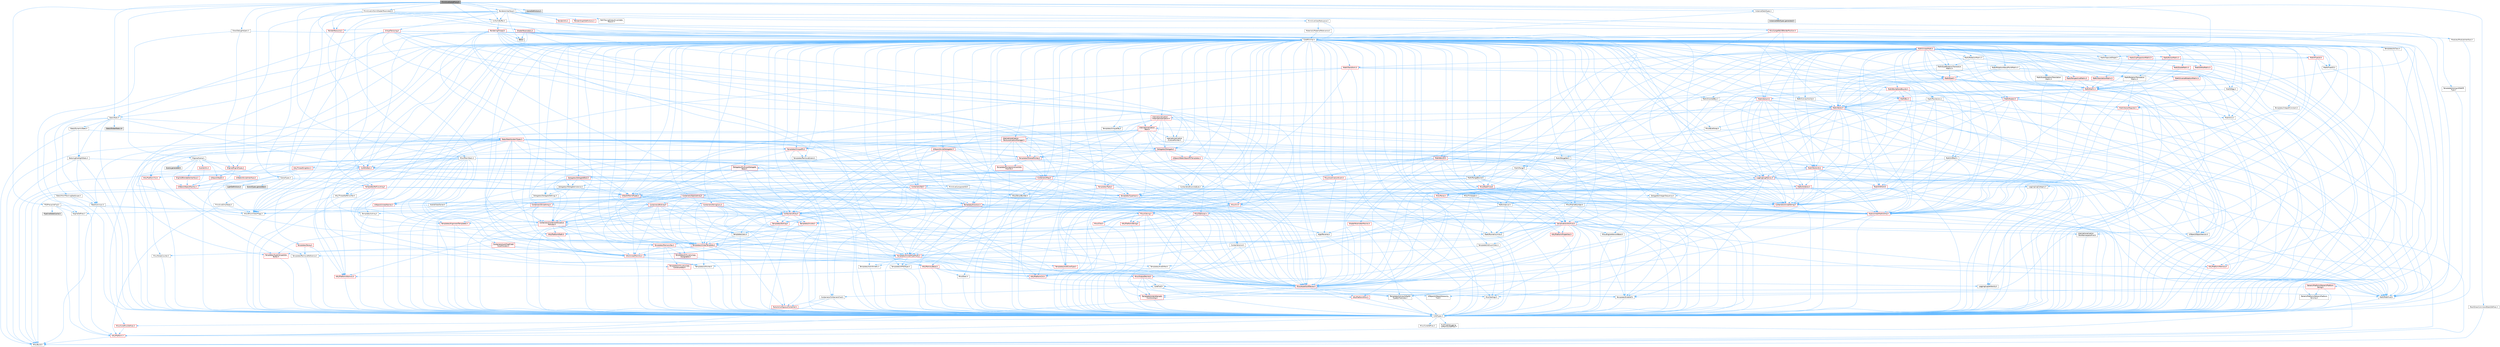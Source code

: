 digraph "PrimitiveSceneProxy.h"
{
 // INTERACTIVE_SVG=YES
 // LATEX_PDF_SIZE
  bgcolor="transparent";
  edge [fontname=Helvetica,fontsize=10,labelfontname=Helvetica,labelfontsize=10];
  node [fontname=Helvetica,fontsize=10,shape=box,height=0.2,width=0.4];
  Node1 [id="Node000001",label="PrimitiveSceneProxy.h",height=0.2,width=0.4,color="gray40", fillcolor="grey60", style="filled", fontcolor="black",tooltip=" "];
  Node1 -> Node2 [id="edge1_Node000001_Node000002",color="steelblue1",style="solid",tooltip=" "];
  Node2 [id="Node000002",label="CoreMinimal.h",height=0.2,width=0.4,color="grey40", fillcolor="white", style="filled",URL="$d7/d67/CoreMinimal_8h.html",tooltip=" "];
  Node2 -> Node3 [id="edge2_Node000002_Node000003",color="steelblue1",style="solid",tooltip=" "];
  Node3 [id="Node000003",label="CoreTypes.h",height=0.2,width=0.4,color="grey40", fillcolor="white", style="filled",URL="$dc/dec/CoreTypes_8h.html",tooltip=" "];
  Node3 -> Node4 [id="edge3_Node000003_Node000004",color="steelblue1",style="solid",tooltip=" "];
  Node4 [id="Node000004",label="HAL/Platform.h",height=0.2,width=0.4,color="red", fillcolor="#FFF0F0", style="filled",URL="$d9/dd0/Platform_8h.html",tooltip=" "];
  Node4 -> Node5 [id="edge4_Node000004_Node000005",color="steelblue1",style="solid",tooltip=" "];
  Node5 [id="Node000005",label="Misc/Build.h",height=0.2,width=0.4,color="grey40", fillcolor="white", style="filled",URL="$d3/dbb/Build_8h.html",tooltip=" "];
  Node3 -> Node14 [id="edge5_Node000003_Node000014",color="steelblue1",style="solid",tooltip=" "];
  Node14 [id="Node000014",label="ProfilingDebugging\l/UMemoryDefines.h",height=0.2,width=0.4,color="grey40", fillcolor="white", style="filled",URL="$d2/da2/UMemoryDefines_8h.html",tooltip=" "];
  Node3 -> Node15 [id="edge6_Node000003_Node000015",color="steelblue1",style="solid",tooltip=" "];
  Node15 [id="Node000015",label="Misc/CoreMiscDefines.h",height=0.2,width=0.4,color="red", fillcolor="#FFF0F0", style="filled",URL="$da/d38/CoreMiscDefines_8h.html",tooltip=" "];
  Node15 -> Node4 [id="edge7_Node000015_Node000004",color="steelblue1",style="solid",tooltip=" "];
  Node3 -> Node16 [id="edge8_Node000003_Node000016",color="steelblue1",style="solid",tooltip=" "];
  Node16 [id="Node000016",label="Misc/CoreDefines.h",height=0.2,width=0.4,color="grey40", fillcolor="white", style="filled",URL="$d3/dd2/CoreDefines_8h.html",tooltip=" "];
  Node2 -> Node17 [id="edge9_Node000002_Node000017",color="steelblue1",style="solid",tooltip=" "];
  Node17 [id="Node000017",label="CoreFwd.h",height=0.2,width=0.4,color="grey40", fillcolor="white", style="filled",URL="$d1/d1e/CoreFwd_8h.html",tooltip=" "];
  Node17 -> Node3 [id="edge10_Node000017_Node000003",color="steelblue1",style="solid",tooltip=" "];
  Node17 -> Node18 [id="edge11_Node000017_Node000018",color="steelblue1",style="solid",tooltip=" "];
  Node18 [id="Node000018",label="Containers/ContainersFwd.h",height=0.2,width=0.4,color="grey40", fillcolor="white", style="filled",URL="$d4/d0a/ContainersFwd_8h.html",tooltip=" "];
  Node18 -> Node4 [id="edge12_Node000018_Node000004",color="steelblue1",style="solid",tooltip=" "];
  Node18 -> Node3 [id="edge13_Node000018_Node000003",color="steelblue1",style="solid",tooltip=" "];
  Node18 -> Node19 [id="edge14_Node000018_Node000019",color="steelblue1",style="solid",tooltip=" "];
  Node19 [id="Node000019",label="Traits/IsContiguousContainer.h",height=0.2,width=0.4,color="red", fillcolor="#FFF0F0", style="filled",URL="$d5/d3c/IsContiguousContainer_8h.html",tooltip=" "];
  Node19 -> Node3 [id="edge15_Node000019_Node000003",color="steelblue1",style="solid",tooltip=" "];
  Node17 -> Node22 [id="edge16_Node000017_Node000022",color="steelblue1",style="solid",tooltip=" "];
  Node22 [id="Node000022",label="Math/MathFwd.h",height=0.2,width=0.4,color="grey40", fillcolor="white", style="filled",URL="$d2/d10/MathFwd_8h.html",tooltip=" "];
  Node22 -> Node4 [id="edge17_Node000022_Node000004",color="steelblue1",style="solid",tooltip=" "];
  Node17 -> Node23 [id="edge18_Node000017_Node000023",color="steelblue1",style="solid",tooltip=" "];
  Node23 [id="Node000023",label="UObject/UObjectHierarchy\lFwd.h",height=0.2,width=0.4,color="grey40", fillcolor="white", style="filled",URL="$d3/d13/UObjectHierarchyFwd_8h.html",tooltip=" "];
  Node2 -> Node23 [id="edge19_Node000002_Node000023",color="steelblue1",style="solid",tooltip=" "];
  Node2 -> Node18 [id="edge20_Node000002_Node000018",color="steelblue1",style="solid",tooltip=" "];
  Node2 -> Node24 [id="edge21_Node000002_Node000024",color="steelblue1",style="solid",tooltip=" "];
  Node24 [id="Node000024",label="Misc/VarArgs.h",height=0.2,width=0.4,color="grey40", fillcolor="white", style="filled",URL="$d5/d6f/VarArgs_8h.html",tooltip=" "];
  Node24 -> Node3 [id="edge22_Node000024_Node000003",color="steelblue1",style="solid",tooltip=" "];
  Node2 -> Node25 [id="edge23_Node000002_Node000025",color="steelblue1",style="solid",tooltip=" "];
  Node25 [id="Node000025",label="Logging/LogVerbosity.h",height=0.2,width=0.4,color="grey40", fillcolor="white", style="filled",URL="$d2/d8f/LogVerbosity_8h.html",tooltip=" "];
  Node25 -> Node3 [id="edge24_Node000025_Node000003",color="steelblue1",style="solid",tooltip=" "];
  Node2 -> Node26 [id="edge25_Node000002_Node000026",color="steelblue1",style="solid",tooltip=" "];
  Node26 [id="Node000026",label="Misc/OutputDevice.h",height=0.2,width=0.4,color="red", fillcolor="#FFF0F0", style="filled",URL="$d7/d32/OutputDevice_8h.html",tooltip=" "];
  Node26 -> Node17 [id="edge26_Node000026_Node000017",color="steelblue1",style="solid",tooltip=" "];
  Node26 -> Node3 [id="edge27_Node000026_Node000003",color="steelblue1",style="solid",tooltip=" "];
  Node26 -> Node25 [id="edge28_Node000026_Node000025",color="steelblue1",style="solid",tooltip=" "];
  Node26 -> Node24 [id="edge29_Node000026_Node000024",color="steelblue1",style="solid",tooltip=" "];
  Node26 -> Node27 [id="edge30_Node000026_Node000027",color="steelblue1",style="solid",tooltip=" "];
  Node27 [id="Node000027",label="Templates/IsArrayOrRefOf\lTypeByPredicate.h",height=0.2,width=0.4,color="grey40", fillcolor="white", style="filled",URL="$d6/da1/IsArrayOrRefOfTypeByPredicate_8h.html",tooltip=" "];
  Node27 -> Node3 [id="edge31_Node000027_Node000003",color="steelblue1",style="solid",tooltip=" "];
  Node26 -> Node28 [id="edge32_Node000026_Node000028",color="steelblue1",style="solid",tooltip=" "];
  Node28 [id="Node000028",label="Templates/IsValidVariadic\lFunctionArg.h",height=0.2,width=0.4,color="red", fillcolor="#FFF0F0", style="filled",URL="$d0/dc8/IsValidVariadicFunctionArg_8h.html",tooltip=" "];
  Node28 -> Node3 [id="edge33_Node000028_Node000003",color="steelblue1",style="solid",tooltip=" "];
  Node2 -> Node32 [id="edge34_Node000002_Node000032",color="steelblue1",style="solid",tooltip=" "];
  Node32 [id="Node000032",label="HAL/PlatformCrt.h",height=0.2,width=0.4,color="red", fillcolor="#FFF0F0", style="filled",URL="$d8/d75/PlatformCrt_8h.html",tooltip=" "];
  Node2 -> Node42 [id="edge35_Node000002_Node000042",color="steelblue1",style="solid",tooltip=" "];
  Node42 [id="Node000042",label="HAL/PlatformMisc.h",height=0.2,width=0.4,color="red", fillcolor="#FFF0F0", style="filled",URL="$d0/df5/PlatformMisc_8h.html",tooltip=" "];
  Node42 -> Node3 [id="edge36_Node000042_Node000003",color="steelblue1",style="solid",tooltip=" "];
  Node2 -> Node61 [id="edge37_Node000002_Node000061",color="steelblue1",style="solid",tooltip=" "];
  Node61 [id="Node000061",label="Misc/AssertionMacros.h",height=0.2,width=0.4,color="red", fillcolor="#FFF0F0", style="filled",URL="$d0/dfa/AssertionMacros_8h.html",tooltip=" "];
  Node61 -> Node3 [id="edge38_Node000061_Node000003",color="steelblue1",style="solid",tooltip=" "];
  Node61 -> Node4 [id="edge39_Node000061_Node000004",color="steelblue1",style="solid",tooltip=" "];
  Node61 -> Node42 [id="edge40_Node000061_Node000042",color="steelblue1",style="solid",tooltip=" "];
  Node61 -> Node62 [id="edge41_Node000061_Node000062",color="steelblue1",style="solid",tooltip=" "];
  Node62 [id="Node000062",label="Templates/EnableIf.h",height=0.2,width=0.4,color="grey40", fillcolor="white", style="filled",URL="$d7/d60/EnableIf_8h.html",tooltip=" "];
  Node62 -> Node3 [id="edge42_Node000062_Node000003",color="steelblue1",style="solid",tooltip=" "];
  Node61 -> Node27 [id="edge43_Node000061_Node000027",color="steelblue1",style="solid",tooltip=" "];
  Node61 -> Node28 [id="edge44_Node000061_Node000028",color="steelblue1",style="solid",tooltip=" "];
  Node61 -> Node24 [id="edge45_Node000061_Node000024",color="steelblue1",style="solid",tooltip=" "];
  Node2 -> Node70 [id="edge46_Node000002_Node000070",color="steelblue1",style="solid",tooltip=" "];
  Node70 [id="Node000070",label="Templates/IsPointer.h",height=0.2,width=0.4,color="grey40", fillcolor="white", style="filled",URL="$d7/d05/IsPointer_8h.html",tooltip=" "];
  Node70 -> Node3 [id="edge47_Node000070_Node000003",color="steelblue1",style="solid",tooltip=" "];
  Node2 -> Node71 [id="edge48_Node000002_Node000071",color="steelblue1",style="solid",tooltip=" "];
  Node71 [id="Node000071",label="HAL/PlatformMemory.h",height=0.2,width=0.4,color="red", fillcolor="#FFF0F0", style="filled",URL="$de/d68/PlatformMemory_8h.html",tooltip=" "];
  Node71 -> Node3 [id="edge49_Node000071_Node000003",color="steelblue1",style="solid",tooltip=" "];
  Node2 -> Node54 [id="edge50_Node000002_Node000054",color="steelblue1",style="solid",tooltip=" "];
  Node54 [id="Node000054",label="HAL/PlatformAtomics.h",height=0.2,width=0.4,color="red", fillcolor="#FFF0F0", style="filled",URL="$d3/d36/PlatformAtomics_8h.html",tooltip=" "];
  Node54 -> Node3 [id="edge51_Node000054_Node000003",color="steelblue1",style="solid",tooltip=" "];
  Node2 -> Node76 [id="edge52_Node000002_Node000076",color="steelblue1",style="solid",tooltip=" "];
  Node76 [id="Node000076",label="Misc/Exec.h",height=0.2,width=0.4,color="grey40", fillcolor="white", style="filled",URL="$de/ddb/Exec_8h.html",tooltip=" "];
  Node76 -> Node3 [id="edge53_Node000076_Node000003",color="steelblue1",style="solid",tooltip=" "];
  Node76 -> Node61 [id="edge54_Node000076_Node000061",color="steelblue1",style="solid",tooltip=" "];
  Node2 -> Node77 [id="edge55_Node000002_Node000077",color="steelblue1",style="solid",tooltip=" "];
  Node77 [id="Node000077",label="HAL/MemoryBase.h",height=0.2,width=0.4,color="red", fillcolor="#FFF0F0", style="filled",URL="$d6/d9f/MemoryBase_8h.html",tooltip=" "];
  Node77 -> Node3 [id="edge56_Node000077_Node000003",color="steelblue1",style="solid",tooltip=" "];
  Node77 -> Node54 [id="edge57_Node000077_Node000054",color="steelblue1",style="solid",tooltip=" "];
  Node77 -> Node32 [id="edge58_Node000077_Node000032",color="steelblue1",style="solid",tooltip=" "];
  Node77 -> Node76 [id="edge59_Node000077_Node000076",color="steelblue1",style="solid",tooltip=" "];
  Node77 -> Node26 [id="edge60_Node000077_Node000026",color="steelblue1",style="solid",tooltip=" "];
  Node2 -> Node87 [id="edge61_Node000002_Node000087",color="steelblue1",style="solid",tooltip=" "];
  Node87 [id="Node000087",label="HAL/UnrealMemory.h",height=0.2,width=0.4,color="red", fillcolor="#FFF0F0", style="filled",URL="$d9/d96/UnrealMemory_8h.html",tooltip=" "];
  Node87 -> Node3 [id="edge62_Node000087_Node000003",color="steelblue1",style="solid",tooltip=" "];
  Node87 -> Node77 [id="edge63_Node000087_Node000077",color="steelblue1",style="solid",tooltip=" "];
  Node87 -> Node71 [id="edge64_Node000087_Node000071",color="steelblue1",style="solid",tooltip=" "];
  Node87 -> Node70 [id="edge65_Node000087_Node000070",color="steelblue1",style="solid",tooltip=" "];
  Node2 -> Node89 [id="edge66_Node000002_Node000089",color="steelblue1",style="solid",tooltip=" "];
  Node89 [id="Node000089",label="Templates/IsArithmetic.h",height=0.2,width=0.4,color="grey40", fillcolor="white", style="filled",URL="$d2/d5d/IsArithmetic_8h.html",tooltip=" "];
  Node89 -> Node3 [id="edge67_Node000089_Node000003",color="steelblue1",style="solid",tooltip=" "];
  Node2 -> Node83 [id="edge68_Node000002_Node000083",color="steelblue1",style="solid",tooltip=" "];
  Node83 [id="Node000083",label="Templates/AndOrNot.h",height=0.2,width=0.4,color="grey40", fillcolor="white", style="filled",URL="$db/d0a/AndOrNot_8h.html",tooltip=" "];
  Node83 -> Node3 [id="edge69_Node000083_Node000003",color="steelblue1",style="solid",tooltip=" "];
  Node2 -> Node90 [id="edge70_Node000002_Node000090",color="steelblue1",style="solid",tooltip=" "];
  Node90 [id="Node000090",label="Templates/IsPODType.h",height=0.2,width=0.4,color="grey40", fillcolor="white", style="filled",URL="$d7/db1/IsPODType_8h.html",tooltip=" "];
  Node90 -> Node3 [id="edge71_Node000090_Node000003",color="steelblue1",style="solid",tooltip=" "];
  Node2 -> Node91 [id="edge72_Node000002_Node000091",color="steelblue1",style="solid",tooltip=" "];
  Node91 [id="Node000091",label="Templates/IsUECoreType.h",height=0.2,width=0.4,color="red", fillcolor="#FFF0F0", style="filled",URL="$d1/db8/IsUECoreType_8h.html",tooltip=" "];
  Node91 -> Node3 [id="edge73_Node000091_Node000003",color="steelblue1",style="solid",tooltip=" "];
  Node2 -> Node84 [id="edge74_Node000002_Node000084",color="steelblue1",style="solid",tooltip=" "];
  Node84 [id="Node000084",label="Templates/IsTriviallyCopy\lConstructible.h",height=0.2,width=0.4,color="red", fillcolor="#FFF0F0", style="filled",URL="$d3/d78/IsTriviallyCopyConstructible_8h.html",tooltip=" "];
  Node84 -> Node3 [id="edge75_Node000084_Node000003",color="steelblue1",style="solid",tooltip=" "];
  Node2 -> Node92 [id="edge76_Node000002_Node000092",color="steelblue1",style="solid",tooltip=" "];
  Node92 [id="Node000092",label="Templates/UnrealTypeTraits.h",height=0.2,width=0.4,color="red", fillcolor="#FFF0F0", style="filled",URL="$d2/d2d/UnrealTypeTraits_8h.html",tooltip=" "];
  Node92 -> Node3 [id="edge77_Node000092_Node000003",color="steelblue1",style="solid",tooltip=" "];
  Node92 -> Node70 [id="edge78_Node000092_Node000070",color="steelblue1",style="solid",tooltip=" "];
  Node92 -> Node61 [id="edge79_Node000092_Node000061",color="steelblue1",style="solid",tooltip=" "];
  Node92 -> Node83 [id="edge80_Node000092_Node000083",color="steelblue1",style="solid",tooltip=" "];
  Node92 -> Node62 [id="edge81_Node000092_Node000062",color="steelblue1",style="solid",tooltip=" "];
  Node92 -> Node89 [id="edge82_Node000092_Node000089",color="steelblue1",style="solid",tooltip=" "];
  Node92 -> Node90 [id="edge83_Node000092_Node000090",color="steelblue1",style="solid",tooltip=" "];
  Node92 -> Node91 [id="edge84_Node000092_Node000091",color="steelblue1",style="solid",tooltip=" "];
  Node92 -> Node84 [id="edge85_Node000092_Node000084",color="steelblue1",style="solid",tooltip=" "];
  Node2 -> Node62 [id="edge86_Node000002_Node000062",color="steelblue1",style="solid",tooltip=" "];
  Node2 -> Node94 [id="edge87_Node000002_Node000094",color="steelblue1",style="solid",tooltip=" "];
  Node94 [id="Node000094",label="Templates/RemoveReference.h",height=0.2,width=0.4,color="grey40", fillcolor="white", style="filled",URL="$da/dbe/RemoveReference_8h.html",tooltip=" "];
  Node94 -> Node3 [id="edge88_Node000094_Node000003",color="steelblue1",style="solid",tooltip=" "];
  Node2 -> Node95 [id="edge89_Node000002_Node000095",color="steelblue1",style="solid",tooltip=" "];
  Node95 [id="Node000095",label="Templates/IntegralConstant.h",height=0.2,width=0.4,color="grey40", fillcolor="white", style="filled",URL="$db/d1b/IntegralConstant_8h.html",tooltip=" "];
  Node95 -> Node3 [id="edge90_Node000095_Node000003",color="steelblue1",style="solid",tooltip=" "];
  Node2 -> Node96 [id="edge91_Node000002_Node000096",color="steelblue1",style="solid",tooltip=" "];
  Node96 [id="Node000096",label="Templates/IsClass.h",height=0.2,width=0.4,color="grey40", fillcolor="white", style="filled",URL="$db/dcb/IsClass_8h.html",tooltip=" "];
  Node96 -> Node3 [id="edge92_Node000096_Node000003",color="steelblue1",style="solid",tooltip=" "];
  Node2 -> Node97 [id="edge93_Node000002_Node000097",color="steelblue1",style="solid",tooltip=" "];
  Node97 [id="Node000097",label="Templates/TypeCompatible\lBytes.h",height=0.2,width=0.4,color="red", fillcolor="#FFF0F0", style="filled",URL="$df/d0a/TypeCompatibleBytes_8h.html",tooltip=" "];
  Node97 -> Node3 [id="edge94_Node000097_Node000003",color="steelblue1",style="solid",tooltip=" "];
  Node2 -> Node19 [id="edge95_Node000002_Node000019",color="steelblue1",style="solid",tooltip=" "];
  Node2 -> Node98 [id="edge96_Node000002_Node000098",color="steelblue1",style="solid",tooltip=" "];
  Node98 [id="Node000098",label="Templates/UnrealTemplate.h",height=0.2,width=0.4,color="red", fillcolor="#FFF0F0", style="filled",URL="$d4/d24/UnrealTemplate_8h.html",tooltip=" "];
  Node98 -> Node3 [id="edge97_Node000098_Node000003",color="steelblue1",style="solid",tooltip=" "];
  Node98 -> Node70 [id="edge98_Node000098_Node000070",color="steelblue1",style="solid",tooltip=" "];
  Node98 -> Node87 [id="edge99_Node000098_Node000087",color="steelblue1",style="solid",tooltip=" "];
  Node98 -> Node92 [id="edge100_Node000098_Node000092",color="steelblue1",style="solid",tooltip=" "];
  Node98 -> Node94 [id="edge101_Node000098_Node000094",color="steelblue1",style="solid",tooltip=" "];
  Node98 -> Node97 [id="edge102_Node000098_Node000097",color="steelblue1",style="solid",tooltip=" "];
  Node98 -> Node19 [id="edge103_Node000098_Node000019",color="steelblue1",style="solid",tooltip=" "];
  Node2 -> Node47 [id="edge104_Node000002_Node000047",color="steelblue1",style="solid",tooltip=" "];
  Node47 [id="Node000047",label="Math/NumericLimits.h",height=0.2,width=0.4,color="grey40", fillcolor="white", style="filled",URL="$df/d1b/NumericLimits_8h.html",tooltip=" "];
  Node47 -> Node3 [id="edge105_Node000047_Node000003",color="steelblue1",style="solid",tooltip=" "];
  Node2 -> Node102 [id="edge106_Node000002_Node000102",color="steelblue1",style="solid",tooltip=" "];
  Node102 [id="Node000102",label="HAL/PlatformMath.h",height=0.2,width=0.4,color="red", fillcolor="#FFF0F0", style="filled",URL="$dc/d53/PlatformMath_8h.html",tooltip=" "];
  Node102 -> Node3 [id="edge107_Node000102_Node000003",color="steelblue1",style="solid",tooltip=" "];
  Node2 -> Node85 [id="edge108_Node000002_Node000085",color="steelblue1",style="solid",tooltip=" "];
  Node85 [id="Node000085",label="Templates/IsTriviallyCopy\lAssignable.h",height=0.2,width=0.4,color="red", fillcolor="#FFF0F0", style="filled",URL="$d2/df2/IsTriviallyCopyAssignable_8h.html",tooltip=" "];
  Node85 -> Node3 [id="edge109_Node000085_Node000003",color="steelblue1",style="solid",tooltip=" "];
  Node2 -> Node110 [id="edge110_Node000002_Node000110",color="steelblue1",style="solid",tooltip=" "];
  Node110 [id="Node000110",label="Templates/MemoryOps.h",height=0.2,width=0.4,color="red", fillcolor="#FFF0F0", style="filled",URL="$db/dea/MemoryOps_8h.html",tooltip=" "];
  Node110 -> Node3 [id="edge111_Node000110_Node000003",color="steelblue1",style="solid",tooltip=" "];
  Node110 -> Node87 [id="edge112_Node000110_Node000087",color="steelblue1",style="solid",tooltip=" "];
  Node110 -> Node85 [id="edge113_Node000110_Node000085",color="steelblue1",style="solid",tooltip=" "];
  Node110 -> Node84 [id="edge114_Node000110_Node000084",color="steelblue1",style="solid",tooltip=" "];
  Node110 -> Node92 [id="edge115_Node000110_Node000092",color="steelblue1",style="solid",tooltip=" "];
  Node2 -> Node111 [id="edge116_Node000002_Node000111",color="steelblue1",style="solid",tooltip=" "];
  Node111 [id="Node000111",label="Containers/ContainerAllocation\lPolicies.h",height=0.2,width=0.4,color="red", fillcolor="#FFF0F0", style="filled",URL="$d7/dff/ContainerAllocationPolicies_8h.html",tooltip=" "];
  Node111 -> Node3 [id="edge117_Node000111_Node000003",color="steelblue1",style="solid",tooltip=" "];
  Node111 -> Node111 [id="edge118_Node000111_Node000111",color="steelblue1",style="solid",tooltip=" "];
  Node111 -> Node102 [id="edge119_Node000111_Node000102",color="steelblue1",style="solid",tooltip=" "];
  Node111 -> Node87 [id="edge120_Node000111_Node000087",color="steelblue1",style="solid",tooltip=" "];
  Node111 -> Node47 [id="edge121_Node000111_Node000047",color="steelblue1",style="solid",tooltip=" "];
  Node111 -> Node61 [id="edge122_Node000111_Node000061",color="steelblue1",style="solid",tooltip=" "];
  Node111 -> Node110 [id="edge123_Node000111_Node000110",color="steelblue1",style="solid",tooltip=" "];
  Node111 -> Node97 [id="edge124_Node000111_Node000097",color="steelblue1",style="solid",tooltip=" "];
  Node2 -> Node114 [id="edge125_Node000002_Node000114",color="steelblue1",style="solid",tooltip=" "];
  Node114 [id="Node000114",label="Templates/IsEnumClass.h",height=0.2,width=0.4,color="grey40", fillcolor="white", style="filled",URL="$d7/d15/IsEnumClass_8h.html",tooltip=" "];
  Node114 -> Node3 [id="edge126_Node000114_Node000003",color="steelblue1",style="solid",tooltip=" "];
  Node114 -> Node83 [id="edge127_Node000114_Node000083",color="steelblue1",style="solid",tooltip=" "];
  Node2 -> Node115 [id="edge128_Node000002_Node000115",color="steelblue1",style="solid",tooltip=" "];
  Node115 [id="Node000115",label="HAL/PlatformProperties.h",height=0.2,width=0.4,color="red", fillcolor="#FFF0F0", style="filled",URL="$d9/db0/PlatformProperties_8h.html",tooltip=" "];
  Node115 -> Node3 [id="edge129_Node000115_Node000003",color="steelblue1",style="solid",tooltip=" "];
  Node2 -> Node118 [id="edge130_Node000002_Node000118",color="steelblue1",style="solid",tooltip=" "];
  Node118 [id="Node000118",label="Misc/EngineVersionBase.h",height=0.2,width=0.4,color="grey40", fillcolor="white", style="filled",URL="$d5/d2b/EngineVersionBase_8h.html",tooltip=" "];
  Node118 -> Node3 [id="edge131_Node000118_Node000003",color="steelblue1",style="solid",tooltip=" "];
  Node2 -> Node119 [id="edge132_Node000002_Node000119",color="steelblue1",style="solid",tooltip=" "];
  Node119 [id="Node000119",label="Internationalization\l/TextNamespaceFwd.h",height=0.2,width=0.4,color="grey40", fillcolor="white", style="filled",URL="$d8/d97/TextNamespaceFwd_8h.html",tooltip=" "];
  Node119 -> Node3 [id="edge133_Node000119_Node000003",color="steelblue1",style="solid",tooltip=" "];
  Node2 -> Node120 [id="edge134_Node000002_Node000120",color="steelblue1",style="solid",tooltip=" "];
  Node120 [id="Node000120",label="Serialization/Archive.h",height=0.2,width=0.4,color="red", fillcolor="#FFF0F0", style="filled",URL="$d7/d3b/Archive_8h.html",tooltip=" "];
  Node120 -> Node17 [id="edge135_Node000120_Node000017",color="steelblue1",style="solid",tooltip=" "];
  Node120 -> Node3 [id="edge136_Node000120_Node000003",color="steelblue1",style="solid",tooltip=" "];
  Node120 -> Node115 [id="edge137_Node000120_Node000115",color="steelblue1",style="solid",tooltip=" "];
  Node120 -> Node119 [id="edge138_Node000120_Node000119",color="steelblue1",style="solid",tooltip=" "];
  Node120 -> Node22 [id="edge139_Node000120_Node000022",color="steelblue1",style="solid",tooltip=" "];
  Node120 -> Node61 [id="edge140_Node000120_Node000061",color="steelblue1",style="solid",tooltip=" "];
  Node120 -> Node5 [id="edge141_Node000120_Node000005",color="steelblue1",style="solid",tooltip=" "];
  Node120 -> Node118 [id="edge142_Node000120_Node000118",color="steelblue1",style="solid",tooltip=" "];
  Node120 -> Node24 [id="edge143_Node000120_Node000024",color="steelblue1",style="solid",tooltip=" "];
  Node120 -> Node62 [id="edge144_Node000120_Node000062",color="steelblue1",style="solid",tooltip=" "];
  Node120 -> Node27 [id="edge145_Node000120_Node000027",color="steelblue1",style="solid",tooltip=" "];
  Node120 -> Node114 [id="edge146_Node000120_Node000114",color="steelblue1",style="solid",tooltip=" "];
  Node120 -> Node28 [id="edge147_Node000120_Node000028",color="steelblue1",style="solid",tooltip=" "];
  Node120 -> Node98 [id="edge148_Node000120_Node000098",color="steelblue1",style="solid",tooltip=" "];
  Node120 -> Node123 [id="edge149_Node000120_Node000123",color="steelblue1",style="solid",tooltip=" "];
  Node123 [id="Node000123",label="UObject/ObjectVersion.h",height=0.2,width=0.4,color="grey40", fillcolor="white", style="filled",URL="$da/d63/ObjectVersion_8h.html",tooltip=" "];
  Node123 -> Node3 [id="edge150_Node000123_Node000003",color="steelblue1",style="solid",tooltip=" "];
  Node2 -> Node124 [id="edge151_Node000002_Node000124",color="steelblue1",style="solid",tooltip=" "];
  Node124 [id="Node000124",label="Templates/Less.h",height=0.2,width=0.4,color="grey40", fillcolor="white", style="filled",URL="$de/dc8/Less_8h.html",tooltip=" "];
  Node124 -> Node3 [id="edge152_Node000124_Node000003",color="steelblue1",style="solid",tooltip=" "];
  Node124 -> Node98 [id="edge153_Node000124_Node000098",color="steelblue1",style="solid",tooltip=" "];
  Node2 -> Node125 [id="edge154_Node000002_Node000125",color="steelblue1",style="solid",tooltip=" "];
  Node125 [id="Node000125",label="Templates/Sorting.h",height=0.2,width=0.4,color="red", fillcolor="#FFF0F0", style="filled",URL="$d3/d9e/Sorting_8h.html",tooltip=" "];
  Node125 -> Node3 [id="edge155_Node000125_Node000003",color="steelblue1",style="solid",tooltip=" "];
  Node125 -> Node102 [id="edge156_Node000125_Node000102",color="steelblue1",style="solid",tooltip=" "];
  Node125 -> Node124 [id="edge157_Node000125_Node000124",color="steelblue1",style="solid",tooltip=" "];
  Node2 -> Node136 [id="edge158_Node000002_Node000136",color="steelblue1",style="solid",tooltip=" "];
  Node136 [id="Node000136",label="Misc/Char.h",height=0.2,width=0.4,color="red", fillcolor="#FFF0F0", style="filled",URL="$d0/d58/Char_8h.html",tooltip=" "];
  Node136 -> Node3 [id="edge159_Node000136_Node000003",color="steelblue1",style="solid",tooltip=" "];
  Node2 -> Node139 [id="edge160_Node000002_Node000139",color="steelblue1",style="solid",tooltip=" "];
  Node139 [id="Node000139",label="GenericPlatform/GenericPlatform\lStricmp.h",height=0.2,width=0.4,color="grey40", fillcolor="white", style="filled",URL="$d2/d86/GenericPlatformStricmp_8h.html",tooltip=" "];
  Node139 -> Node3 [id="edge161_Node000139_Node000003",color="steelblue1",style="solid",tooltip=" "];
  Node2 -> Node140 [id="edge162_Node000002_Node000140",color="steelblue1",style="solid",tooltip=" "];
  Node140 [id="Node000140",label="GenericPlatform/GenericPlatform\lString.h",height=0.2,width=0.4,color="red", fillcolor="#FFF0F0", style="filled",URL="$dd/d20/GenericPlatformString_8h.html",tooltip=" "];
  Node140 -> Node3 [id="edge163_Node000140_Node000003",color="steelblue1",style="solid",tooltip=" "];
  Node140 -> Node139 [id="edge164_Node000140_Node000139",color="steelblue1",style="solid",tooltip=" "];
  Node140 -> Node62 [id="edge165_Node000140_Node000062",color="steelblue1",style="solid",tooltip=" "];
  Node2 -> Node73 [id="edge166_Node000002_Node000073",color="steelblue1",style="solid",tooltip=" "];
  Node73 [id="Node000073",label="HAL/PlatformString.h",height=0.2,width=0.4,color="red", fillcolor="#FFF0F0", style="filled",URL="$db/db5/PlatformString_8h.html",tooltip=" "];
  Node73 -> Node3 [id="edge167_Node000073_Node000003",color="steelblue1",style="solid",tooltip=" "];
  Node2 -> Node143 [id="edge168_Node000002_Node000143",color="steelblue1",style="solid",tooltip=" "];
  Node143 [id="Node000143",label="Misc/CString.h",height=0.2,width=0.4,color="red", fillcolor="#FFF0F0", style="filled",URL="$d2/d49/CString_8h.html",tooltip=" "];
  Node143 -> Node3 [id="edge169_Node000143_Node000003",color="steelblue1",style="solid",tooltip=" "];
  Node143 -> Node32 [id="edge170_Node000143_Node000032",color="steelblue1",style="solid",tooltip=" "];
  Node143 -> Node73 [id="edge171_Node000143_Node000073",color="steelblue1",style="solid",tooltip=" "];
  Node143 -> Node61 [id="edge172_Node000143_Node000061",color="steelblue1",style="solid",tooltip=" "];
  Node143 -> Node136 [id="edge173_Node000143_Node000136",color="steelblue1",style="solid",tooltip=" "];
  Node143 -> Node24 [id="edge174_Node000143_Node000024",color="steelblue1",style="solid",tooltip=" "];
  Node143 -> Node27 [id="edge175_Node000143_Node000027",color="steelblue1",style="solid",tooltip=" "];
  Node143 -> Node28 [id="edge176_Node000143_Node000028",color="steelblue1",style="solid",tooltip=" "];
  Node2 -> Node144 [id="edge177_Node000002_Node000144",color="steelblue1",style="solid",tooltip=" "];
  Node144 [id="Node000144",label="Misc/Crc.h",height=0.2,width=0.4,color="red", fillcolor="#FFF0F0", style="filled",URL="$d4/dd2/Crc_8h.html",tooltip=" "];
  Node144 -> Node3 [id="edge178_Node000144_Node000003",color="steelblue1",style="solid",tooltip=" "];
  Node144 -> Node73 [id="edge179_Node000144_Node000073",color="steelblue1",style="solid",tooltip=" "];
  Node144 -> Node61 [id="edge180_Node000144_Node000061",color="steelblue1",style="solid",tooltip=" "];
  Node144 -> Node143 [id="edge181_Node000144_Node000143",color="steelblue1",style="solid",tooltip=" "];
  Node144 -> Node136 [id="edge182_Node000144_Node000136",color="steelblue1",style="solid",tooltip=" "];
  Node144 -> Node92 [id="edge183_Node000144_Node000092",color="steelblue1",style="solid",tooltip=" "];
  Node2 -> Node135 [id="edge184_Node000002_Node000135",color="steelblue1",style="solid",tooltip=" "];
  Node135 [id="Node000135",label="Math/UnrealMathUtility.h",height=0.2,width=0.4,color="red", fillcolor="#FFF0F0", style="filled",URL="$db/db8/UnrealMathUtility_8h.html",tooltip=" "];
  Node135 -> Node3 [id="edge185_Node000135_Node000003",color="steelblue1",style="solid",tooltip=" "];
  Node135 -> Node61 [id="edge186_Node000135_Node000061",color="steelblue1",style="solid",tooltip=" "];
  Node135 -> Node102 [id="edge187_Node000135_Node000102",color="steelblue1",style="solid",tooltip=" "];
  Node135 -> Node22 [id="edge188_Node000135_Node000022",color="steelblue1",style="solid",tooltip=" "];
  Node2 -> Node145 [id="edge189_Node000002_Node000145",color="steelblue1",style="solid",tooltip=" "];
  Node145 [id="Node000145",label="Containers/UnrealString.h",height=0.2,width=0.4,color="red", fillcolor="#FFF0F0", style="filled",URL="$d5/dba/UnrealString_8h.html",tooltip=" "];
  Node2 -> Node149 [id="edge190_Node000002_Node000149",color="steelblue1",style="solid",tooltip=" "];
  Node149 [id="Node000149",label="Containers/Array.h",height=0.2,width=0.4,color="red", fillcolor="#FFF0F0", style="filled",URL="$df/dd0/Array_8h.html",tooltip=" "];
  Node149 -> Node3 [id="edge191_Node000149_Node000003",color="steelblue1",style="solid",tooltip=" "];
  Node149 -> Node61 [id="edge192_Node000149_Node000061",color="steelblue1",style="solid",tooltip=" "];
  Node149 -> Node87 [id="edge193_Node000149_Node000087",color="steelblue1",style="solid",tooltip=" "];
  Node149 -> Node92 [id="edge194_Node000149_Node000092",color="steelblue1",style="solid",tooltip=" "];
  Node149 -> Node98 [id="edge195_Node000149_Node000098",color="steelblue1",style="solid",tooltip=" "];
  Node149 -> Node111 [id="edge196_Node000149_Node000111",color="steelblue1",style="solid",tooltip=" "];
  Node149 -> Node120 [id="edge197_Node000149_Node000120",color="steelblue1",style="solid",tooltip=" "];
  Node149 -> Node128 [id="edge198_Node000149_Node000128",color="steelblue1",style="solid",tooltip=" "];
  Node128 [id="Node000128",label="Templates/Invoke.h",height=0.2,width=0.4,color="red", fillcolor="#FFF0F0", style="filled",URL="$d7/deb/Invoke_8h.html",tooltip=" "];
  Node128 -> Node3 [id="edge199_Node000128_Node000003",color="steelblue1",style="solid",tooltip=" "];
  Node128 -> Node98 [id="edge200_Node000128_Node000098",color="steelblue1",style="solid",tooltip=" "];
  Node149 -> Node124 [id="edge201_Node000149_Node000124",color="steelblue1",style="solid",tooltip=" "];
  Node149 -> Node125 [id="edge202_Node000149_Node000125",color="steelblue1",style="solid",tooltip=" "];
  Node149 -> Node172 [id="edge203_Node000149_Node000172",color="steelblue1",style="solid",tooltip=" "];
  Node172 [id="Node000172",label="Templates/AlignmentTemplates.h",height=0.2,width=0.4,color="red", fillcolor="#FFF0F0", style="filled",URL="$dd/d32/AlignmentTemplates_8h.html",tooltip=" "];
  Node172 -> Node3 [id="edge204_Node000172_Node000003",color="steelblue1",style="solid",tooltip=" "];
  Node172 -> Node70 [id="edge205_Node000172_Node000070",color="steelblue1",style="solid",tooltip=" "];
  Node2 -> Node173 [id="edge206_Node000002_Node000173",color="steelblue1",style="solid",tooltip=" "];
  Node173 [id="Node000173",label="Misc/FrameNumber.h",height=0.2,width=0.4,color="grey40", fillcolor="white", style="filled",URL="$dd/dbd/FrameNumber_8h.html",tooltip=" "];
  Node173 -> Node3 [id="edge207_Node000173_Node000003",color="steelblue1",style="solid",tooltip=" "];
  Node173 -> Node47 [id="edge208_Node000173_Node000047",color="steelblue1",style="solid",tooltip=" "];
  Node173 -> Node135 [id="edge209_Node000173_Node000135",color="steelblue1",style="solid",tooltip=" "];
  Node173 -> Node62 [id="edge210_Node000173_Node000062",color="steelblue1",style="solid",tooltip=" "];
  Node173 -> Node92 [id="edge211_Node000173_Node000092",color="steelblue1",style="solid",tooltip=" "];
  Node2 -> Node174 [id="edge212_Node000002_Node000174",color="steelblue1",style="solid",tooltip=" "];
  Node174 [id="Node000174",label="Misc/Timespan.h",height=0.2,width=0.4,color="grey40", fillcolor="white", style="filled",URL="$da/dd9/Timespan_8h.html",tooltip=" "];
  Node174 -> Node3 [id="edge213_Node000174_Node000003",color="steelblue1",style="solid",tooltip=" "];
  Node174 -> Node175 [id="edge214_Node000174_Node000175",color="steelblue1",style="solid",tooltip=" "];
  Node175 [id="Node000175",label="Math/Interval.h",height=0.2,width=0.4,color="grey40", fillcolor="white", style="filled",URL="$d1/d55/Interval_8h.html",tooltip=" "];
  Node175 -> Node3 [id="edge215_Node000175_Node000003",color="steelblue1",style="solid",tooltip=" "];
  Node175 -> Node89 [id="edge216_Node000175_Node000089",color="steelblue1",style="solid",tooltip=" "];
  Node175 -> Node92 [id="edge217_Node000175_Node000092",color="steelblue1",style="solid",tooltip=" "];
  Node175 -> Node47 [id="edge218_Node000175_Node000047",color="steelblue1",style="solid",tooltip=" "];
  Node175 -> Node135 [id="edge219_Node000175_Node000135",color="steelblue1",style="solid",tooltip=" "];
  Node174 -> Node135 [id="edge220_Node000174_Node000135",color="steelblue1",style="solid",tooltip=" "];
  Node174 -> Node61 [id="edge221_Node000174_Node000061",color="steelblue1",style="solid",tooltip=" "];
  Node2 -> Node176 [id="edge222_Node000002_Node000176",color="steelblue1",style="solid",tooltip=" "];
  Node176 [id="Node000176",label="Containers/StringConv.h",height=0.2,width=0.4,color="red", fillcolor="#FFF0F0", style="filled",URL="$d3/ddf/StringConv_8h.html",tooltip=" "];
  Node176 -> Node3 [id="edge223_Node000176_Node000003",color="steelblue1",style="solid",tooltip=" "];
  Node176 -> Node61 [id="edge224_Node000176_Node000061",color="steelblue1",style="solid",tooltip=" "];
  Node176 -> Node111 [id="edge225_Node000176_Node000111",color="steelblue1",style="solid",tooltip=" "];
  Node176 -> Node149 [id="edge226_Node000176_Node000149",color="steelblue1",style="solid",tooltip=" "];
  Node176 -> Node143 [id="edge227_Node000176_Node000143",color="steelblue1",style="solid",tooltip=" "];
  Node176 -> Node177 [id="edge228_Node000176_Node000177",color="steelblue1",style="solid",tooltip=" "];
  Node177 [id="Node000177",label="Templates/IsArray.h",height=0.2,width=0.4,color="grey40", fillcolor="white", style="filled",URL="$d8/d8d/IsArray_8h.html",tooltip=" "];
  Node177 -> Node3 [id="edge229_Node000177_Node000003",color="steelblue1",style="solid",tooltip=" "];
  Node176 -> Node98 [id="edge230_Node000176_Node000098",color="steelblue1",style="solid",tooltip=" "];
  Node176 -> Node92 [id="edge231_Node000176_Node000092",color="steelblue1",style="solid",tooltip=" "];
  Node176 -> Node19 [id="edge232_Node000176_Node000019",color="steelblue1",style="solid",tooltip=" "];
  Node2 -> Node178 [id="edge233_Node000002_Node000178",color="steelblue1",style="solid",tooltip=" "];
  Node178 [id="Node000178",label="UObject/UnrealNames.h",height=0.2,width=0.4,color="red", fillcolor="#FFF0F0", style="filled",URL="$d8/db1/UnrealNames_8h.html",tooltip=" "];
  Node178 -> Node3 [id="edge234_Node000178_Node000003",color="steelblue1",style="solid",tooltip=" "];
  Node2 -> Node180 [id="edge235_Node000002_Node000180",color="steelblue1",style="solid",tooltip=" "];
  Node180 [id="Node000180",label="UObject/NameTypes.h",height=0.2,width=0.4,color="red", fillcolor="#FFF0F0", style="filled",URL="$d6/d35/NameTypes_8h.html",tooltip=" "];
  Node180 -> Node3 [id="edge236_Node000180_Node000003",color="steelblue1",style="solid",tooltip=" "];
  Node180 -> Node61 [id="edge237_Node000180_Node000061",color="steelblue1",style="solid",tooltip=" "];
  Node180 -> Node87 [id="edge238_Node000180_Node000087",color="steelblue1",style="solid",tooltip=" "];
  Node180 -> Node92 [id="edge239_Node000180_Node000092",color="steelblue1",style="solid",tooltip=" "];
  Node180 -> Node98 [id="edge240_Node000180_Node000098",color="steelblue1",style="solid",tooltip=" "];
  Node180 -> Node145 [id="edge241_Node000180_Node000145",color="steelblue1",style="solid",tooltip=" "];
  Node180 -> Node176 [id="edge242_Node000180_Node000176",color="steelblue1",style="solid",tooltip=" "];
  Node180 -> Node178 [id="edge243_Node000180_Node000178",color="steelblue1",style="solid",tooltip=" "];
  Node2 -> Node188 [id="edge244_Node000002_Node000188",color="steelblue1",style="solid",tooltip=" "];
  Node188 [id="Node000188",label="Misc/Parse.h",height=0.2,width=0.4,color="red", fillcolor="#FFF0F0", style="filled",URL="$dc/d71/Parse_8h.html",tooltip=" "];
  Node188 -> Node145 [id="edge245_Node000188_Node000145",color="steelblue1",style="solid",tooltip=" "];
  Node188 -> Node3 [id="edge246_Node000188_Node000003",color="steelblue1",style="solid",tooltip=" "];
  Node188 -> Node32 [id="edge247_Node000188_Node000032",color="steelblue1",style="solid",tooltip=" "];
  Node188 -> Node5 [id="edge248_Node000188_Node000005",color="steelblue1",style="solid",tooltip=" "];
  Node188 -> Node49 [id="edge249_Node000188_Node000049",color="steelblue1",style="solid",tooltip=" "];
  Node49 [id="Node000049",label="Misc/EnumClassFlags.h",height=0.2,width=0.4,color="grey40", fillcolor="white", style="filled",URL="$d8/de7/EnumClassFlags_8h.html",tooltip=" "];
  Node188 -> Node189 [id="edge250_Node000188_Node000189",color="steelblue1",style="solid",tooltip=" "];
  Node189 [id="Node000189",label="Templates/Function.h",height=0.2,width=0.4,color="red", fillcolor="#FFF0F0", style="filled",URL="$df/df5/Function_8h.html",tooltip=" "];
  Node189 -> Node3 [id="edge251_Node000189_Node000003",color="steelblue1",style="solid",tooltip=" "];
  Node189 -> Node61 [id="edge252_Node000189_Node000061",color="steelblue1",style="solid",tooltip=" "];
  Node189 -> Node87 [id="edge253_Node000189_Node000087",color="steelblue1",style="solid",tooltip=" "];
  Node189 -> Node92 [id="edge254_Node000189_Node000092",color="steelblue1",style="solid",tooltip=" "];
  Node189 -> Node128 [id="edge255_Node000189_Node000128",color="steelblue1",style="solid",tooltip=" "];
  Node189 -> Node98 [id="edge256_Node000189_Node000098",color="steelblue1",style="solid",tooltip=" "];
  Node189 -> Node135 [id="edge257_Node000189_Node000135",color="steelblue1",style="solid",tooltip=" "];
  Node2 -> Node172 [id="edge258_Node000002_Node000172",color="steelblue1",style="solid",tooltip=" "];
  Node2 -> Node191 [id="edge259_Node000002_Node000191",color="steelblue1",style="solid",tooltip=" "];
  Node191 [id="Node000191",label="Misc/StructBuilder.h",height=0.2,width=0.4,color="grey40", fillcolor="white", style="filled",URL="$d9/db3/StructBuilder_8h.html",tooltip=" "];
  Node191 -> Node3 [id="edge260_Node000191_Node000003",color="steelblue1",style="solid",tooltip=" "];
  Node191 -> Node135 [id="edge261_Node000191_Node000135",color="steelblue1",style="solid",tooltip=" "];
  Node191 -> Node172 [id="edge262_Node000191_Node000172",color="steelblue1",style="solid",tooltip=" "];
  Node2 -> Node104 [id="edge263_Node000002_Node000104",color="steelblue1",style="solid",tooltip=" "];
  Node104 [id="Node000104",label="Templates/Decay.h",height=0.2,width=0.4,color="red", fillcolor="#FFF0F0", style="filled",URL="$dd/d0f/Decay_8h.html",tooltip=" "];
  Node104 -> Node3 [id="edge264_Node000104_Node000003",color="steelblue1",style="solid",tooltip=" "];
  Node104 -> Node94 [id="edge265_Node000104_Node000094",color="steelblue1",style="solid",tooltip=" "];
  Node2 -> Node192 [id="edge266_Node000002_Node000192",color="steelblue1",style="solid",tooltip=" "];
  Node192 [id="Node000192",label="Templates/PointerIsConvertible\lFromTo.h",height=0.2,width=0.4,color="red", fillcolor="#FFF0F0", style="filled",URL="$d6/d65/PointerIsConvertibleFromTo_8h.html",tooltip=" "];
  Node192 -> Node3 [id="edge267_Node000192_Node000003",color="steelblue1",style="solid",tooltip=" "];
  Node2 -> Node128 [id="edge268_Node000002_Node000128",color="steelblue1",style="solid",tooltip=" "];
  Node2 -> Node189 [id="edge269_Node000002_Node000189",color="steelblue1",style="solid",tooltip=" "];
  Node2 -> Node161 [id="edge270_Node000002_Node000161",color="steelblue1",style="solid",tooltip=" "];
  Node161 [id="Node000161",label="Templates/TypeHash.h",height=0.2,width=0.4,color="red", fillcolor="#FFF0F0", style="filled",URL="$d1/d62/TypeHash_8h.html",tooltip=" "];
  Node161 -> Node3 [id="edge271_Node000161_Node000003",color="steelblue1",style="solid",tooltip=" "];
  Node161 -> Node144 [id="edge272_Node000161_Node000144",color="steelblue1",style="solid",tooltip=" "];
  Node2 -> Node193 [id="edge273_Node000002_Node000193",color="steelblue1",style="solid",tooltip=" "];
  Node193 [id="Node000193",label="Containers/ScriptArray.h",height=0.2,width=0.4,color="red", fillcolor="#FFF0F0", style="filled",URL="$dc/daf/ScriptArray_8h.html",tooltip=" "];
  Node193 -> Node3 [id="edge274_Node000193_Node000003",color="steelblue1",style="solid",tooltip=" "];
  Node193 -> Node61 [id="edge275_Node000193_Node000061",color="steelblue1",style="solid",tooltip=" "];
  Node193 -> Node87 [id="edge276_Node000193_Node000087",color="steelblue1",style="solid",tooltip=" "];
  Node193 -> Node111 [id="edge277_Node000193_Node000111",color="steelblue1",style="solid",tooltip=" "];
  Node193 -> Node149 [id="edge278_Node000193_Node000149",color="steelblue1",style="solid",tooltip=" "];
  Node2 -> Node194 [id="edge279_Node000002_Node000194",color="steelblue1",style="solid",tooltip=" "];
  Node194 [id="Node000194",label="Containers/BitArray.h",height=0.2,width=0.4,color="red", fillcolor="#FFF0F0", style="filled",URL="$d1/de4/BitArray_8h.html",tooltip=" "];
  Node194 -> Node111 [id="edge280_Node000194_Node000111",color="steelblue1",style="solid",tooltip=" "];
  Node194 -> Node3 [id="edge281_Node000194_Node000003",color="steelblue1",style="solid",tooltip=" "];
  Node194 -> Node54 [id="edge282_Node000194_Node000054",color="steelblue1",style="solid",tooltip=" "];
  Node194 -> Node87 [id="edge283_Node000194_Node000087",color="steelblue1",style="solid",tooltip=" "];
  Node194 -> Node135 [id="edge284_Node000194_Node000135",color="steelblue1",style="solid",tooltip=" "];
  Node194 -> Node61 [id="edge285_Node000194_Node000061",color="steelblue1",style="solid",tooltip=" "];
  Node194 -> Node49 [id="edge286_Node000194_Node000049",color="steelblue1",style="solid",tooltip=" "];
  Node194 -> Node120 [id="edge287_Node000194_Node000120",color="steelblue1",style="solid",tooltip=" "];
  Node194 -> Node62 [id="edge288_Node000194_Node000062",color="steelblue1",style="solid",tooltip=" "];
  Node194 -> Node128 [id="edge289_Node000194_Node000128",color="steelblue1",style="solid",tooltip=" "];
  Node194 -> Node98 [id="edge290_Node000194_Node000098",color="steelblue1",style="solid",tooltip=" "];
  Node194 -> Node92 [id="edge291_Node000194_Node000092",color="steelblue1",style="solid",tooltip=" "];
  Node2 -> Node195 [id="edge292_Node000002_Node000195",color="steelblue1",style="solid",tooltip=" "];
  Node195 [id="Node000195",label="Containers/SparseArray.h",height=0.2,width=0.4,color="red", fillcolor="#FFF0F0", style="filled",URL="$d5/dbf/SparseArray_8h.html",tooltip=" "];
  Node195 -> Node3 [id="edge293_Node000195_Node000003",color="steelblue1",style="solid",tooltip=" "];
  Node195 -> Node61 [id="edge294_Node000195_Node000061",color="steelblue1",style="solid",tooltip=" "];
  Node195 -> Node87 [id="edge295_Node000195_Node000087",color="steelblue1",style="solid",tooltip=" "];
  Node195 -> Node92 [id="edge296_Node000195_Node000092",color="steelblue1",style="solid",tooltip=" "];
  Node195 -> Node98 [id="edge297_Node000195_Node000098",color="steelblue1",style="solid",tooltip=" "];
  Node195 -> Node111 [id="edge298_Node000195_Node000111",color="steelblue1",style="solid",tooltip=" "];
  Node195 -> Node124 [id="edge299_Node000195_Node000124",color="steelblue1",style="solid",tooltip=" "];
  Node195 -> Node149 [id="edge300_Node000195_Node000149",color="steelblue1",style="solid",tooltip=" "];
  Node195 -> Node135 [id="edge301_Node000195_Node000135",color="steelblue1",style="solid",tooltip=" "];
  Node195 -> Node193 [id="edge302_Node000195_Node000193",color="steelblue1",style="solid",tooltip=" "];
  Node195 -> Node194 [id="edge303_Node000195_Node000194",color="steelblue1",style="solid",tooltip=" "];
  Node195 -> Node145 [id="edge304_Node000195_Node000145",color="steelblue1",style="solid",tooltip=" "];
  Node2 -> Node211 [id="edge305_Node000002_Node000211",color="steelblue1",style="solid",tooltip=" "];
  Node211 [id="Node000211",label="Containers/Set.h",height=0.2,width=0.4,color="red", fillcolor="#FFF0F0", style="filled",URL="$d4/d45/Set_8h.html",tooltip=" "];
  Node211 -> Node111 [id="edge306_Node000211_Node000111",color="steelblue1",style="solid",tooltip=" "];
  Node211 -> Node195 [id="edge307_Node000211_Node000195",color="steelblue1",style="solid",tooltip=" "];
  Node211 -> Node18 [id="edge308_Node000211_Node000018",color="steelblue1",style="solid",tooltip=" "];
  Node211 -> Node135 [id="edge309_Node000211_Node000135",color="steelblue1",style="solid",tooltip=" "];
  Node211 -> Node61 [id="edge310_Node000211_Node000061",color="steelblue1",style="solid",tooltip=" "];
  Node211 -> Node191 [id="edge311_Node000211_Node000191",color="steelblue1",style="solid",tooltip=" "];
  Node211 -> Node189 [id="edge312_Node000211_Node000189",color="steelblue1",style="solid",tooltip=" "];
  Node211 -> Node125 [id="edge313_Node000211_Node000125",color="steelblue1",style="solid",tooltip=" "];
  Node211 -> Node161 [id="edge314_Node000211_Node000161",color="steelblue1",style="solid",tooltip=" "];
  Node211 -> Node98 [id="edge315_Node000211_Node000098",color="steelblue1",style="solid",tooltip=" "];
  Node2 -> Node214 [id="edge316_Node000002_Node000214",color="steelblue1",style="solid",tooltip=" "];
  Node214 [id="Node000214",label="Algo/Reverse.h",height=0.2,width=0.4,color="grey40", fillcolor="white", style="filled",URL="$d5/d93/Reverse_8h.html",tooltip=" "];
  Node214 -> Node3 [id="edge317_Node000214_Node000003",color="steelblue1",style="solid",tooltip=" "];
  Node214 -> Node98 [id="edge318_Node000214_Node000098",color="steelblue1",style="solid",tooltip=" "];
  Node2 -> Node215 [id="edge319_Node000002_Node000215",color="steelblue1",style="solid",tooltip=" "];
  Node215 [id="Node000215",label="Containers/Map.h",height=0.2,width=0.4,color="red", fillcolor="#FFF0F0", style="filled",URL="$df/d79/Map_8h.html",tooltip=" "];
  Node215 -> Node3 [id="edge320_Node000215_Node000003",color="steelblue1",style="solid",tooltip=" "];
  Node215 -> Node214 [id="edge321_Node000215_Node000214",color="steelblue1",style="solid",tooltip=" "];
  Node215 -> Node211 [id="edge322_Node000215_Node000211",color="steelblue1",style="solid",tooltip=" "];
  Node215 -> Node145 [id="edge323_Node000215_Node000145",color="steelblue1",style="solid",tooltip=" "];
  Node215 -> Node61 [id="edge324_Node000215_Node000061",color="steelblue1",style="solid",tooltip=" "];
  Node215 -> Node191 [id="edge325_Node000215_Node000191",color="steelblue1",style="solid",tooltip=" "];
  Node215 -> Node189 [id="edge326_Node000215_Node000189",color="steelblue1",style="solid",tooltip=" "];
  Node215 -> Node125 [id="edge327_Node000215_Node000125",color="steelblue1",style="solid",tooltip=" "];
  Node215 -> Node216 [id="edge328_Node000215_Node000216",color="steelblue1",style="solid",tooltip=" "];
  Node216 [id="Node000216",label="Templates/Tuple.h",height=0.2,width=0.4,color="red", fillcolor="#FFF0F0", style="filled",URL="$d2/d4f/Tuple_8h.html",tooltip=" "];
  Node216 -> Node3 [id="edge329_Node000216_Node000003",color="steelblue1",style="solid",tooltip=" "];
  Node216 -> Node98 [id="edge330_Node000216_Node000098",color="steelblue1",style="solid",tooltip=" "];
  Node216 -> Node217 [id="edge331_Node000216_Node000217",color="steelblue1",style="solid",tooltip=" "];
  Node217 [id="Node000217",label="Delegates/IntegerSequence.h",height=0.2,width=0.4,color="grey40", fillcolor="white", style="filled",URL="$d2/dcc/IntegerSequence_8h.html",tooltip=" "];
  Node217 -> Node3 [id="edge332_Node000217_Node000003",color="steelblue1",style="solid",tooltip=" "];
  Node216 -> Node128 [id="edge333_Node000216_Node000128",color="steelblue1",style="solid",tooltip=" "];
  Node216 -> Node161 [id="edge334_Node000216_Node000161",color="steelblue1",style="solid",tooltip=" "];
  Node215 -> Node98 [id="edge335_Node000215_Node000098",color="steelblue1",style="solid",tooltip=" "];
  Node215 -> Node92 [id="edge336_Node000215_Node000092",color="steelblue1",style="solid",tooltip=" "];
  Node2 -> Node219 [id="edge337_Node000002_Node000219",color="steelblue1",style="solid",tooltip=" "];
  Node219 [id="Node000219",label="Math/IntPoint.h",height=0.2,width=0.4,color="red", fillcolor="#FFF0F0", style="filled",URL="$d3/df7/IntPoint_8h.html",tooltip=" "];
  Node219 -> Node3 [id="edge338_Node000219_Node000003",color="steelblue1",style="solid",tooltip=" "];
  Node219 -> Node61 [id="edge339_Node000219_Node000061",color="steelblue1",style="solid",tooltip=" "];
  Node219 -> Node188 [id="edge340_Node000219_Node000188",color="steelblue1",style="solid",tooltip=" "];
  Node219 -> Node22 [id="edge341_Node000219_Node000022",color="steelblue1",style="solid",tooltip=" "];
  Node219 -> Node135 [id="edge342_Node000219_Node000135",color="steelblue1",style="solid",tooltip=" "];
  Node219 -> Node145 [id="edge343_Node000219_Node000145",color="steelblue1",style="solid",tooltip=" "];
  Node219 -> Node161 [id="edge344_Node000219_Node000161",color="steelblue1",style="solid",tooltip=" "];
  Node2 -> Node221 [id="edge345_Node000002_Node000221",color="steelblue1",style="solid",tooltip=" "];
  Node221 [id="Node000221",label="Math/IntVector.h",height=0.2,width=0.4,color="red", fillcolor="#FFF0F0", style="filled",URL="$d7/d44/IntVector_8h.html",tooltip=" "];
  Node221 -> Node3 [id="edge346_Node000221_Node000003",color="steelblue1",style="solid",tooltip=" "];
  Node221 -> Node144 [id="edge347_Node000221_Node000144",color="steelblue1",style="solid",tooltip=" "];
  Node221 -> Node188 [id="edge348_Node000221_Node000188",color="steelblue1",style="solid",tooltip=" "];
  Node221 -> Node22 [id="edge349_Node000221_Node000022",color="steelblue1",style="solid",tooltip=" "];
  Node221 -> Node135 [id="edge350_Node000221_Node000135",color="steelblue1",style="solid",tooltip=" "];
  Node221 -> Node145 [id="edge351_Node000221_Node000145",color="steelblue1",style="solid",tooltip=" "];
  Node2 -> Node222 [id="edge352_Node000002_Node000222",color="steelblue1",style="solid",tooltip=" "];
  Node222 [id="Node000222",label="Logging/LogCategory.h",height=0.2,width=0.4,color="grey40", fillcolor="white", style="filled",URL="$d9/d36/LogCategory_8h.html",tooltip=" "];
  Node222 -> Node3 [id="edge353_Node000222_Node000003",color="steelblue1",style="solid",tooltip=" "];
  Node222 -> Node25 [id="edge354_Node000222_Node000025",color="steelblue1",style="solid",tooltip=" "];
  Node222 -> Node180 [id="edge355_Node000222_Node000180",color="steelblue1",style="solid",tooltip=" "];
  Node2 -> Node223 [id="edge356_Node000002_Node000223",color="steelblue1",style="solid",tooltip=" "];
  Node223 [id="Node000223",label="Logging/LogMacros.h",height=0.2,width=0.4,color="red", fillcolor="#FFF0F0", style="filled",URL="$d0/d16/LogMacros_8h.html",tooltip=" "];
  Node223 -> Node145 [id="edge357_Node000223_Node000145",color="steelblue1",style="solid",tooltip=" "];
  Node223 -> Node3 [id="edge358_Node000223_Node000003",color="steelblue1",style="solid",tooltip=" "];
  Node223 -> Node222 [id="edge359_Node000223_Node000222",color="steelblue1",style="solid",tooltip=" "];
  Node223 -> Node25 [id="edge360_Node000223_Node000025",color="steelblue1",style="solid",tooltip=" "];
  Node223 -> Node61 [id="edge361_Node000223_Node000061",color="steelblue1",style="solid",tooltip=" "];
  Node223 -> Node5 [id="edge362_Node000223_Node000005",color="steelblue1",style="solid",tooltip=" "];
  Node223 -> Node24 [id="edge363_Node000223_Node000024",color="steelblue1",style="solid",tooltip=" "];
  Node223 -> Node62 [id="edge364_Node000223_Node000062",color="steelblue1",style="solid",tooltip=" "];
  Node223 -> Node27 [id="edge365_Node000223_Node000027",color="steelblue1",style="solid",tooltip=" "];
  Node223 -> Node28 [id="edge366_Node000223_Node000028",color="steelblue1",style="solid",tooltip=" "];
  Node2 -> Node226 [id="edge367_Node000002_Node000226",color="steelblue1",style="solid",tooltip=" "];
  Node226 [id="Node000226",label="Math/Vector2D.h",height=0.2,width=0.4,color="red", fillcolor="#FFF0F0", style="filled",URL="$d3/db0/Vector2D_8h.html",tooltip=" "];
  Node226 -> Node3 [id="edge368_Node000226_Node000003",color="steelblue1",style="solid",tooltip=" "];
  Node226 -> Node22 [id="edge369_Node000226_Node000022",color="steelblue1",style="solid",tooltip=" "];
  Node226 -> Node61 [id="edge370_Node000226_Node000061",color="steelblue1",style="solid",tooltip=" "];
  Node226 -> Node144 [id="edge371_Node000226_Node000144",color="steelblue1",style="solid",tooltip=" "];
  Node226 -> Node135 [id="edge372_Node000226_Node000135",color="steelblue1",style="solid",tooltip=" "];
  Node226 -> Node145 [id="edge373_Node000226_Node000145",color="steelblue1",style="solid",tooltip=" "];
  Node226 -> Node188 [id="edge374_Node000226_Node000188",color="steelblue1",style="solid",tooltip=" "];
  Node226 -> Node219 [id="edge375_Node000226_Node000219",color="steelblue1",style="solid",tooltip=" "];
  Node226 -> Node223 [id="edge376_Node000226_Node000223",color="steelblue1",style="solid",tooltip=" "];
  Node2 -> Node230 [id="edge377_Node000002_Node000230",color="steelblue1",style="solid",tooltip=" "];
  Node230 [id="Node000230",label="Math/IntRect.h",height=0.2,width=0.4,color="grey40", fillcolor="white", style="filled",URL="$d7/d53/IntRect_8h.html",tooltip=" "];
  Node230 -> Node3 [id="edge378_Node000230_Node000003",color="steelblue1",style="solid",tooltip=" "];
  Node230 -> Node22 [id="edge379_Node000230_Node000022",color="steelblue1",style="solid",tooltip=" "];
  Node230 -> Node135 [id="edge380_Node000230_Node000135",color="steelblue1",style="solid",tooltip=" "];
  Node230 -> Node145 [id="edge381_Node000230_Node000145",color="steelblue1",style="solid",tooltip=" "];
  Node230 -> Node219 [id="edge382_Node000230_Node000219",color="steelblue1",style="solid",tooltip=" "];
  Node230 -> Node226 [id="edge383_Node000230_Node000226",color="steelblue1",style="solid",tooltip=" "];
  Node2 -> Node231 [id="edge384_Node000002_Node000231",color="steelblue1",style="solid",tooltip=" "];
  Node231 [id="Node000231",label="Misc/ByteSwap.h",height=0.2,width=0.4,color="grey40", fillcolor="white", style="filled",URL="$dc/dd7/ByteSwap_8h.html",tooltip=" "];
  Node231 -> Node3 [id="edge385_Node000231_Node000003",color="steelblue1",style="solid",tooltip=" "];
  Node231 -> Node32 [id="edge386_Node000231_Node000032",color="steelblue1",style="solid",tooltip=" "];
  Node2 -> Node160 [id="edge387_Node000002_Node000160",color="steelblue1",style="solid",tooltip=" "];
  Node160 [id="Node000160",label="Containers/EnumAsByte.h",height=0.2,width=0.4,color="grey40", fillcolor="white", style="filled",URL="$d6/d9a/EnumAsByte_8h.html",tooltip=" "];
  Node160 -> Node3 [id="edge388_Node000160_Node000003",color="steelblue1",style="solid",tooltip=" "];
  Node160 -> Node90 [id="edge389_Node000160_Node000090",color="steelblue1",style="solid",tooltip=" "];
  Node160 -> Node161 [id="edge390_Node000160_Node000161",color="steelblue1",style="solid",tooltip=" "];
  Node2 -> Node232 [id="edge391_Node000002_Node000232",color="steelblue1",style="solid",tooltip=" "];
  Node232 [id="Node000232",label="HAL/PlatformTLS.h",height=0.2,width=0.4,color="red", fillcolor="#FFF0F0", style="filled",URL="$d0/def/PlatformTLS_8h.html",tooltip=" "];
  Node232 -> Node3 [id="edge392_Node000232_Node000003",color="steelblue1",style="solid",tooltip=" "];
  Node2 -> Node235 [id="edge393_Node000002_Node000235",color="steelblue1",style="solid",tooltip=" "];
  Node235 [id="Node000235",label="CoreGlobals.h",height=0.2,width=0.4,color="red", fillcolor="#FFF0F0", style="filled",URL="$d5/d8c/CoreGlobals_8h.html",tooltip=" "];
  Node235 -> Node145 [id="edge394_Node000235_Node000145",color="steelblue1",style="solid",tooltip=" "];
  Node235 -> Node3 [id="edge395_Node000235_Node000003",color="steelblue1",style="solid",tooltip=" "];
  Node235 -> Node232 [id="edge396_Node000235_Node000232",color="steelblue1",style="solid",tooltip=" "];
  Node235 -> Node223 [id="edge397_Node000235_Node000223",color="steelblue1",style="solid",tooltip=" "];
  Node235 -> Node5 [id="edge398_Node000235_Node000005",color="steelblue1",style="solid",tooltip=" "];
  Node235 -> Node49 [id="edge399_Node000235_Node000049",color="steelblue1",style="solid",tooltip=" "];
  Node235 -> Node26 [id="edge400_Node000235_Node000026",color="steelblue1",style="solid",tooltip=" "];
  Node235 -> Node180 [id="edge401_Node000235_Node000180",color="steelblue1",style="solid",tooltip=" "];
  Node2 -> Node236 [id="edge402_Node000002_Node000236",color="steelblue1",style="solid",tooltip=" "];
  Node236 [id="Node000236",label="Templates/SharedPointer.h",height=0.2,width=0.4,color="red", fillcolor="#FFF0F0", style="filled",URL="$d2/d17/SharedPointer_8h.html",tooltip=" "];
  Node236 -> Node3 [id="edge403_Node000236_Node000003",color="steelblue1",style="solid",tooltip=" "];
  Node236 -> Node192 [id="edge404_Node000236_Node000192",color="steelblue1",style="solid",tooltip=" "];
  Node236 -> Node61 [id="edge405_Node000236_Node000061",color="steelblue1",style="solid",tooltip=" "];
  Node236 -> Node87 [id="edge406_Node000236_Node000087",color="steelblue1",style="solid",tooltip=" "];
  Node236 -> Node149 [id="edge407_Node000236_Node000149",color="steelblue1",style="solid",tooltip=" "];
  Node236 -> Node215 [id="edge408_Node000236_Node000215",color="steelblue1",style="solid",tooltip=" "];
  Node236 -> Node235 [id="edge409_Node000236_Node000235",color="steelblue1",style="solid",tooltip=" "];
  Node2 -> Node241 [id="edge410_Node000002_Node000241",color="steelblue1",style="solid",tooltip=" "];
  Node241 [id="Node000241",label="Internationalization\l/CulturePointer.h",height=0.2,width=0.4,color="grey40", fillcolor="white", style="filled",URL="$d6/dbe/CulturePointer_8h.html",tooltip=" "];
  Node241 -> Node3 [id="edge411_Node000241_Node000003",color="steelblue1",style="solid",tooltip=" "];
  Node241 -> Node236 [id="edge412_Node000241_Node000236",color="steelblue1",style="solid",tooltip=" "];
  Node2 -> Node242 [id="edge413_Node000002_Node000242",color="steelblue1",style="solid",tooltip=" "];
  Node242 [id="Node000242",label="UObject/WeakObjectPtrTemplates.h",height=0.2,width=0.4,color="red", fillcolor="#FFF0F0", style="filled",URL="$d8/d3b/WeakObjectPtrTemplates_8h.html",tooltip=" "];
  Node242 -> Node3 [id="edge414_Node000242_Node000003",color="steelblue1",style="solid",tooltip=" "];
  Node242 -> Node215 [id="edge415_Node000242_Node000215",color="steelblue1",style="solid",tooltip=" "];
  Node2 -> Node245 [id="edge416_Node000002_Node000245",color="steelblue1",style="solid",tooltip=" "];
  Node245 [id="Node000245",label="Delegates/DelegateSettings.h",height=0.2,width=0.4,color="grey40", fillcolor="white", style="filled",URL="$d0/d97/DelegateSettings_8h.html",tooltip=" "];
  Node245 -> Node3 [id="edge417_Node000245_Node000003",color="steelblue1",style="solid",tooltip=" "];
  Node2 -> Node246 [id="edge418_Node000002_Node000246",color="steelblue1",style="solid",tooltip=" "];
  Node246 [id="Node000246",label="Delegates/IDelegateInstance.h",height=0.2,width=0.4,color="grey40", fillcolor="white", style="filled",URL="$d2/d10/IDelegateInstance_8h.html",tooltip=" "];
  Node246 -> Node3 [id="edge419_Node000246_Node000003",color="steelblue1",style="solid",tooltip=" "];
  Node246 -> Node161 [id="edge420_Node000246_Node000161",color="steelblue1",style="solid",tooltip=" "];
  Node246 -> Node180 [id="edge421_Node000246_Node000180",color="steelblue1",style="solid",tooltip=" "];
  Node246 -> Node245 [id="edge422_Node000246_Node000245",color="steelblue1",style="solid",tooltip=" "];
  Node2 -> Node247 [id="edge423_Node000002_Node000247",color="steelblue1",style="solid",tooltip=" "];
  Node247 [id="Node000247",label="Delegates/DelegateBase.h",height=0.2,width=0.4,color="red", fillcolor="#FFF0F0", style="filled",URL="$da/d67/DelegateBase_8h.html",tooltip=" "];
  Node247 -> Node3 [id="edge424_Node000247_Node000003",color="steelblue1",style="solid",tooltip=" "];
  Node247 -> Node111 [id="edge425_Node000247_Node000111",color="steelblue1",style="solid",tooltip=" "];
  Node247 -> Node135 [id="edge426_Node000247_Node000135",color="steelblue1",style="solid",tooltip=" "];
  Node247 -> Node180 [id="edge427_Node000247_Node000180",color="steelblue1",style="solid",tooltip=" "];
  Node247 -> Node245 [id="edge428_Node000247_Node000245",color="steelblue1",style="solid",tooltip=" "];
  Node247 -> Node246 [id="edge429_Node000247_Node000246",color="steelblue1",style="solid",tooltip=" "];
  Node2 -> Node255 [id="edge430_Node000002_Node000255",color="steelblue1",style="solid",tooltip=" "];
  Node255 [id="Node000255",label="Delegates/MulticastDelegate\lBase.h",height=0.2,width=0.4,color="red", fillcolor="#FFF0F0", style="filled",URL="$db/d16/MulticastDelegateBase_8h.html",tooltip=" "];
  Node255 -> Node3 [id="edge431_Node000255_Node000003",color="steelblue1",style="solid",tooltip=" "];
  Node255 -> Node111 [id="edge432_Node000255_Node000111",color="steelblue1",style="solid",tooltip=" "];
  Node255 -> Node149 [id="edge433_Node000255_Node000149",color="steelblue1",style="solid",tooltip=" "];
  Node255 -> Node135 [id="edge434_Node000255_Node000135",color="steelblue1",style="solid",tooltip=" "];
  Node255 -> Node246 [id="edge435_Node000255_Node000246",color="steelblue1",style="solid",tooltip=" "];
  Node255 -> Node247 [id="edge436_Node000255_Node000247",color="steelblue1",style="solid",tooltip=" "];
  Node2 -> Node217 [id="edge437_Node000002_Node000217",color="steelblue1",style="solid",tooltip=" "];
  Node2 -> Node216 [id="edge438_Node000002_Node000216",color="steelblue1",style="solid",tooltip=" "];
  Node2 -> Node256 [id="edge439_Node000002_Node000256",color="steelblue1",style="solid",tooltip=" "];
  Node256 [id="Node000256",label="UObject/ScriptDelegates.h",height=0.2,width=0.4,color="red", fillcolor="#FFF0F0", style="filled",URL="$de/d81/ScriptDelegates_8h.html",tooltip=" "];
  Node256 -> Node149 [id="edge440_Node000256_Node000149",color="steelblue1",style="solid",tooltip=" "];
  Node256 -> Node111 [id="edge441_Node000256_Node000111",color="steelblue1",style="solid",tooltip=" "];
  Node256 -> Node145 [id="edge442_Node000256_Node000145",color="steelblue1",style="solid",tooltip=" "];
  Node256 -> Node61 [id="edge443_Node000256_Node000061",color="steelblue1",style="solid",tooltip=" "];
  Node256 -> Node236 [id="edge444_Node000256_Node000236",color="steelblue1",style="solid",tooltip=" "];
  Node256 -> Node161 [id="edge445_Node000256_Node000161",color="steelblue1",style="solid",tooltip=" "];
  Node256 -> Node92 [id="edge446_Node000256_Node000092",color="steelblue1",style="solid",tooltip=" "];
  Node256 -> Node180 [id="edge447_Node000256_Node000180",color="steelblue1",style="solid",tooltip=" "];
  Node2 -> Node258 [id="edge448_Node000002_Node000258",color="steelblue1",style="solid",tooltip=" "];
  Node258 [id="Node000258",label="Delegates/Delegate.h",height=0.2,width=0.4,color="red", fillcolor="#FFF0F0", style="filled",URL="$d4/d80/Delegate_8h.html",tooltip=" "];
  Node258 -> Node3 [id="edge449_Node000258_Node000003",color="steelblue1",style="solid",tooltip=" "];
  Node258 -> Node61 [id="edge450_Node000258_Node000061",color="steelblue1",style="solid",tooltip=" "];
  Node258 -> Node180 [id="edge451_Node000258_Node000180",color="steelblue1",style="solid",tooltip=" "];
  Node258 -> Node236 [id="edge452_Node000258_Node000236",color="steelblue1",style="solid",tooltip=" "];
  Node258 -> Node242 [id="edge453_Node000258_Node000242",color="steelblue1",style="solid",tooltip=" "];
  Node258 -> Node255 [id="edge454_Node000258_Node000255",color="steelblue1",style="solid",tooltip=" "];
  Node258 -> Node217 [id="edge455_Node000258_Node000217",color="steelblue1",style="solid",tooltip=" "];
  Node2 -> Node263 [id="edge456_Node000002_Node000263",color="steelblue1",style="solid",tooltip=" "];
  Node263 [id="Node000263",label="Internationalization\l/TextLocalizationManager.h",height=0.2,width=0.4,color="red", fillcolor="#FFF0F0", style="filled",URL="$d5/d2e/TextLocalizationManager_8h.html",tooltip=" "];
  Node263 -> Node149 [id="edge457_Node000263_Node000149",color="steelblue1",style="solid",tooltip=" "];
  Node263 -> Node111 [id="edge458_Node000263_Node000111",color="steelblue1",style="solid",tooltip=" "];
  Node263 -> Node215 [id="edge459_Node000263_Node000215",color="steelblue1",style="solid",tooltip=" "];
  Node263 -> Node211 [id="edge460_Node000263_Node000211",color="steelblue1",style="solid",tooltip=" "];
  Node263 -> Node145 [id="edge461_Node000263_Node000145",color="steelblue1",style="solid",tooltip=" "];
  Node263 -> Node3 [id="edge462_Node000263_Node000003",color="steelblue1",style="solid",tooltip=" "];
  Node263 -> Node258 [id="edge463_Node000263_Node000258",color="steelblue1",style="solid",tooltip=" "];
  Node263 -> Node144 [id="edge464_Node000263_Node000144",color="steelblue1",style="solid",tooltip=" "];
  Node263 -> Node49 [id="edge465_Node000263_Node000049",color="steelblue1",style="solid",tooltip=" "];
  Node263 -> Node189 [id="edge466_Node000263_Node000189",color="steelblue1",style="solid",tooltip=" "];
  Node263 -> Node236 [id="edge467_Node000263_Node000236",color="steelblue1",style="solid",tooltip=" "];
  Node2 -> Node204 [id="edge468_Node000002_Node000204",color="steelblue1",style="solid",tooltip=" "];
  Node204 [id="Node000204",label="Misc/Optional.h",height=0.2,width=0.4,color="red", fillcolor="#FFF0F0", style="filled",URL="$d2/dae/Optional_8h.html",tooltip=" "];
  Node204 -> Node3 [id="edge469_Node000204_Node000003",color="steelblue1",style="solid",tooltip=" "];
  Node204 -> Node61 [id="edge470_Node000204_Node000061",color="steelblue1",style="solid",tooltip=" "];
  Node204 -> Node110 [id="edge471_Node000204_Node000110",color="steelblue1",style="solid",tooltip=" "];
  Node204 -> Node98 [id="edge472_Node000204_Node000098",color="steelblue1",style="solid",tooltip=" "];
  Node204 -> Node120 [id="edge473_Node000204_Node000120",color="steelblue1",style="solid",tooltip=" "];
  Node2 -> Node177 [id="edge474_Node000002_Node000177",color="steelblue1",style="solid",tooltip=" "];
  Node2 -> Node209 [id="edge475_Node000002_Node000209",color="steelblue1",style="solid",tooltip=" "];
  Node209 [id="Node000209",label="Templates/RemoveExtent.h",height=0.2,width=0.4,color="grey40", fillcolor="white", style="filled",URL="$dc/de9/RemoveExtent_8h.html",tooltip=" "];
  Node209 -> Node3 [id="edge476_Node000209_Node000003",color="steelblue1",style="solid",tooltip=" "];
  Node2 -> Node208 [id="edge477_Node000002_Node000208",color="steelblue1",style="solid",tooltip=" "];
  Node208 [id="Node000208",label="Templates/UniquePtr.h",height=0.2,width=0.4,color="red", fillcolor="#FFF0F0", style="filled",URL="$de/d1a/UniquePtr_8h.html",tooltip=" "];
  Node208 -> Node3 [id="edge478_Node000208_Node000003",color="steelblue1",style="solid",tooltip=" "];
  Node208 -> Node98 [id="edge479_Node000208_Node000098",color="steelblue1",style="solid",tooltip=" "];
  Node208 -> Node177 [id="edge480_Node000208_Node000177",color="steelblue1",style="solid",tooltip=" "];
  Node208 -> Node209 [id="edge481_Node000208_Node000209",color="steelblue1",style="solid",tooltip=" "];
  Node2 -> Node270 [id="edge482_Node000002_Node000270",color="steelblue1",style="solid",tooltip=" "];
  Node270 [id="Node000270",label="Internationalization\l/Text.h",height=0.2,width=0.4,color="red", fillcolor="#FFF0F0", style="filled",URL="$d6/d35/Text_8h.html",tooltip=" "];
  Node270 -> Node3 [id="edge483_Node000270_Node000003",color="steelblue1",style="solid",tooltip=" "];
  Node270 -> Node54 [id="edge484_Node000270_Node000054",color="steelblue1",style="solid",tooltip=" "];
  Node270 -> Node61 [id="edge485_Node000270_Node000061",color="steelblue1",style="solid",tooltip=" "];
  Node270 -> Node49 [id="edge486_Node000270_Node000049",color="steelblue1",style="solid",tooltip=" "];
  Node270 -> Node92 [id="edge487_Node000270_Node000092",color="steelblue1",style="solid",tooltip=" "];
  Node270 -> Node149 [id="edge488_Node000270_Node000149",color="steelblue1",style="solid",tooltip=" "];
  Node270 -> Node145 [id="edge489_Node000270_Node000145",color="steelblue1",style="solid",tooltip=" "];
  Node270 -> Node160 [id="edge490_Node000270_Node000160",color="steelblue1",style="solid",tooltip=" "];
  Node270 -> Node236 [id="edge491_Node000270_Node000236",color="steelblue1",style="solid",tooltip=" "];
  Node270 -> Node241 [id="edge492_Node000270_Node000241",color="steelblue1",style="solid",tooltip=" "];
  Node270 -> Node263 [id="edge493_Node000270_Node000263",color="steelblue1",style="solid",tooltip=" "];
  Node270 -> Node204 [id="edge494_Node000270_Node000204",color="steelblue1",style="solid",tooltip=" "];
  Node270 -> Node208 [id="edge495_Node000270_Node000208",color="steelblue1",style="solid",tooltip=" "];
  Node2 -> Node207 [id="edge496_Node000002_Node000207",color="steelblue1",style="solid",tooltip=" "];
  Node207 [id="Node000207",label="Templates/UniqueObj.h",height=0.2,width=0.4,color="grey40", fillcolor="white", style="filled",URL="$da/d95/UniqueObj_8h.html",tooltip=" "];
  Node207 -> Node3 [id="edge497_Node000207_Node000003",color="steelblue1",style="solid",tooltip=" "];
  Node207 -> Node208 [id="edge498_Node000207_Node000208",color="steelblue1",style="solid",tooltip=" "];
  Node2 -> Node276 [id="edge499_Node000002_Node000276",color="steelblue1",style="solid",tooltip=" "];
  Node276 [id="Node000276",label="Internationalization\l/Internationalization.h",height=0.2,width=0.4,color="red", fillcolor="#FFF0F0", style="filled",URL="$da/de4/Internationalization_8h.html",tooltip=" "];
  Node276 -> Node149 [id="edge500_Node000276_Node000149",color="steelblue1",style="solid",tooltip=" "];
  Node276 -> Node145 [id="edge501_Node000276_Node000145",color="steelblue1",style="solid",tooltip=" "];
  Node276 -> Node3 [id="edge502_Node000276_Node000003",color="steelblue1",style="solid",tooltip=" "];
  Node276 -> Node258 [id="edge503_Node000276_Node000258",color="steelblue1",style="solid",tooltip=" "];
  Node276 -> Node241 [id="edge504_Node000276_Node000241",color="steelblue1",style="solid",tooltip=" "];
  Node276 -> Node270 [id="edge505_Node000276_Node000270",color="steelblue1",style="solid",tooltip=" "];
  Node276 -> Node236 [id="edge506_Node000276_Node000236",color="steelblue1",style="solid",tooltip=" "];
  Node276 -> Node216 [id="edge507_Node000276_Node000216",color="steelblue1",style="solid",tooltip=" "];
  Node276 -> Node207 [id="edge508_Node000276_Node000207",color="steelblue1",style="solid",tooltip=" "];
  Node276 -> Node180 [id="edge509_Node000276_Node000180",color="steelblue1",style="solid",tooltip=" "];
  Node2 -> Node277 [id="edge510_Node000002_Node000277",color="steelblue1",style="solid",tooltip=" "];
  Node277 [id="Node000277",label="Math/Vector.h",height=0.2,width=0.4,color="red", fillcolor="#FFF0F0", style="filled",URL="$d6/dbe/Vector_8h.html",tooltip=" "];
  Node277 -> Node3 [id="edge511_Node000277_Node000003",color="steelblue1",style="solid",tooltip=" "];
  Node277 -> Node61 [id="edge512_Node000277_Node000061",color="steelblue1",style="solid",tooltip=" "];
  Node277 -> Node22 [id="edge513_Node000277_Node000022",color="steelblue1",style="solid",tooltip=" "];
  Node277 -> Node47 [id="edge514_Node000277_Node000047",color="steelblue1",style="solid",tooltip=" "];
  Node277 -> Node144 [id="edge515_Node000277_Node000144",color="steelblue1",style="solid",tooltip=" "];
  Node277 -> Node135 [id="edge516_Node000277_Node000135",color="steelblue1",style="solid",tooltip=" "];
  Node277 -> Node145 [id="edge517_Node000277_Node000145",color="steelblue1",style="solid",tooltip=" "];
  Node277 -> Node188 [id="edge518_Node000277_Node000188",color="steelblue1",style="solid",tooltip=" "];
  Node277 -> Node219 [id="edge519_Node000277_Node000219",color="steelblue1",style="solid",tooltip=" "];
  Node277 -> Node223 [id="edge520_Node000277_Node000223",color="steelblue1",style="solid",tooltip=" "];
  Node277 -> Node226 [id="edge521_Node000277_Node000226",color="steelblue1",style="solid",tooltip=" "];
  Node277 -> Node231 [id="edge522_Node000277_Node000231",color="steelblue1",style="solid",tooltip=" "];
  Node277 -> Node270 [id="edge523_Node000277_Node000270",color="steelblue1",style="solid",tooltip=" "];
  Node277 -> Node276 [id="edge524_Node000277_Node000276",color="steelblue1",style="solid",tooltip=" "];
  Node277 -> Node221 [id="edge525_Node000277_Node000221",color="steelblue1",style="solid",tooltip=" "];
  Node277 -> Node280 [id="edge526_Node000277_Node000280",color="steelblue1",style="solid",tooltip=" "];
  Node280 [id="Node000280",label="Math/Axis.h",height=0.2,width=0.4,color="grey40", fillcolor="white", style="filled",URL="$dd/dbb/Axis_8h.html",tooltip=" "];
  Node280 -> Node3 [id="edge527_Node000280_Node000003",color="steelblue1",style="solid",tooltip=" "];
  Node277 -> Node123 [id="edge528_Node000277_Node000123",color="steelblue1",style="solid",tooltip=" "];
  Node2 -> Node281 [id="edge529_Node000002_Node000281",color="steelblue1",style="solid",tooltip=" "];
  Node281 [id="Node000281",label="Math/Vector4.h",height=0.2,width=0.4,color="red", fillcolor="#FFF0F0", style="filled",URL="$d7/d36/Vector4_8h.html",tooltip=" "];
  Node281 -> Node3 [id="edge530_Node000281_Node000003",color="steelblue1",style="solid",tooltip=" "];
  Node281 -> Node144 [id="edge531_Node000281_Node000144",color="steelblue1",style="solid",tooltip=" "];
  Node281 -> Node22 [id="edge532_Node000281_Node000022",color="steelblue1",style="solid",tooltip=" "];
  Node281 -> Node135 [id="edge533_Node000281_Node000135",color="steelblue1",style="solid",tooltip=" "];
  Node281 -> Node145 [id="edge534_Node000281_Node000145",color="steelblue1",style="solid",tooltip=" "];
  Node281 -> Node188 [id="edge535_Node000281_Node000188",color="steelblue1",style="solid",tooltip=" "];
  Node281 -> Node223 [id="edge536_Node000281_Node000223",color="steelblue1",style="solid",tooltip=" "];
  Node281 -> Node226 [id="edge537_Node000281_Node000226",color="steelblue1",style="solid",tooltip=" "];
  Node281 -> Node277 [id="edge538_Node000281_Node000277",color="steelblue1",style="solid",tooltip=" "];
  Node2 -> Node282 [id="edge539_Node000002_Node000282",color="steelblue1",style="solid",tooltip=" "];
  Node282 [id="Node000282",label="Math/VectorRegister.h",height=0.2,width=0.4,color="red", fillcolor="#FFF0F0", style="filled",URL="$da/d8b/VectorRegister_8h.html",tooltip=" "];
  Node282 -> Node3 [id="edge540_Node000282_Node000003",color="steelblue1",style="solid",tooltip=" "];
  Node282 -> Node135 [id="edge541_Node000282_Node000135",color="steelblue1",style="solid",tooltip=" "];
  Node2 -> Node287 [id="edge542_Node000002_Node000287",color="steelblue1",style="solid",tooltip=" "];
  Node287 [id="Node000287",label="Math/TwoVectors.h",height=0.2,width=0.4,color="grey40", fillcolor="white", style="filled",URL="$d4/db4/TwoVectors_8h.html",tooltip=" "];
  Node287 -> Node3 [id="edge543_Node000287_Node000003",color="steelblue1",style="solid",tooltip=" "];
  Node287 -> Node61 [id="edge544_Node000287_Node000061",color="steelblue1",style="solid",tooltip=" "];
  Node287 -> Node135 [id="edge545_Node000287_Node000135",color="steelblue1",style="solid",tooltip=" "];
  Node287 -> Node145 [id="edge546_Node000287_Node000145",color="steelblue1",style="solid",tooltip=" "];
  Node287 -> Node277 [id="edge547_Node000287_Node000277",color="steelblue1",style="solid",tooltip=" "];
  Node2 -> Node288 [id="edge548_Node000002_Node000288",color="steelblue1",style="solid",tooltip=" "];
  Node288 [id="Node000288",label="Math/Edge.h",height=0.2,width=0.4,color="grey40", fillcolor="white", style="filled",URL="$d5/de0/Edge_8h.html",tooltip=" "];
  Node288 -> Node3 [id="edge549_Node000288_Node000003",color="steelblue1",style="solid",tooltip=" "];
  Node288 -> Node277 [id="edge550_Node000288_Node000277",color="steelblue1",style="solid",tooltip=" "];
  Node2 -> Node123 [id="edge551_Node000002_Node000123",color="steelblue1",style="solid",tooltip=" "];
  Node2 -> Node289 [id="edge552_Node000002_Node000289",color="steelblue1",style="solid",tooltip=" "];
  Node289 [id="Node000289",label="Math/CapsuleShape.h",height=0.2,width=0.4,color="grey40", fillcolor="white", style="filled",URL="$d3/d36/CapsuleShape_8h.html",tooltip=" "];
  Node289 -> Node3 [id="edge553_Node000289_Node000003",color="steelblue1",style="solid",tooltip=" "];
  Node289 -> Node277 [id="edge554_Node000289_Node000277",color="steelblue1",style="solid",tooltip=" "];
  Node2 -> Node290 [id="edge555_Node000002_Node000290",color="steelblue1",style="solid",tooltip=" "];
  Node290 [id="Node000290",label="Math/Rotator.h",height=0.2,width=0.4,color="red", fillcolor="#FFF0F0", style="filled",URL="$d8/d3a/Rotator_8h.html",tooltip=" "];
  Node290 -> Node3 [id="edge556_Node000290_Node000003",color="steelblue1",style="solid",tooltip=" "];
  Node290 -> Node22 [id="edge557_Node000290_Node000022",color="steelblue1",style="solid",tooltip=" "];
  Node290 -> Node135 [id="edge558_Node000290_Node000135",color="steelblue1",style="solid",tooltip=" "];
  Node290 -> Node145 [id="edge559_Node000290_Node000145",color="steelblue1",style="solid",tooltip=" "];
  Node290 -> Node188 [id="edge560_Node000290_Node000188",color="steelblue1",style="solid",tooltip=" "];
  Node290 -> Node223 [id="edge561_Node000290_Node000223",color="steelblue1",style="solid",tooltip=" "];
  Node290 -> Node277 [id="edge562_Node000290_Node000277",color="steelblue1",style="solid",tooltip=" "];
  Node290 -> Node282 [id="edge563_Node000290_Node000282",color="steelblue1",style="solid",tooltip=" "];
  Node290 -> Node123 [id="edge564_Node000290_Node000123",color="steelblue1",style="solid",tooltip=" "];
  Node2 -> Node291 [id="edge565_Node000002_Node000291",color="steelblue1",style="solid",tooltip=" "];
  Node291 [id="Node000291",label="Misc/DateTime.h",height=0.2,width=0.4,color="red", fillcolor="#FFF0F0", style="filled",URL="$d1/de9/DateTime_8h.html",tooltip=" "];
  Node291 -> Node145 [id="edge566_Node000291_Node000145",color="steelblue1",style="solid",tooltip=" "];
  Node291 -> Node3 [id="edge567_Node000291_Node000003",color="steelblue1",style="solid",tooltip=" "];
  Node291 -> Node174 [id="edge568_Node000291_Node000174",color="steelblue1",style="solid",tooltip=" "];
  Node291 -> Node120 [id="edge569_Node000291_Node000120",color="steelblue1",style="solid",tooltip=" "];
  Node291 -> Node161 [id="edge570_Node000291_Node000161",color="steelblue1",style="solid",tooltip=" "];
  Node2 -> Node292 [id="edge571_Node000002_Node000292",color="steelblue1",style="solid",tooltip=" "];
  Node292 [id="Node000292",label="Math/RangeBound.h",height=0.2,width=0.4,color="grey40", fillcolor="white", style="filled",URL="$d7/dd8/RangeBound_8h.html",tooltip=" "];
  Node292 -> Node3 [id="edge572_Node000292_Node000003",color="steelblue1",style="solid",tooltip=" "];
  Node292 -> Node61 [id="edge573_Node000292_Node000061",color="steelblue1",style="solid",tooltip=" "];
  Node292 -> Node161 [id="edge574_Node000292_Node000161",color="steelblue1",style="solid",tooltip=" "];
  Node292 -> Node160 [id="edge575_Node000292_Node000160",color="steelblue1",style="solid",tooltip=" "];
  Node292 -> Node173 [id="edge576_Node000292_Node000173",color="steelblue1",style="solid",tooltip=" "];
  Node292 -> Node291 [id="edge577_Node000292_Node000291",color="steelblue1",style="solid",tooltip=" "];
  Node2 -> Node293 [id="edge578_Node000002_Node000293",color="steelblue1",style="solid",tooltip=" "];
  Node293 [id="Node000293",label="Misc/AutomationEvent.h",height=0.2,width=0.4,color="red", fillcolor="#FFF0F0", style="filled",URL="$d1/d26/AutomationEvent_8h.html",tooltip=" "];
  Node293 -> Node3 [id="edge579_Node000293_Node000003",color="steelblue1",style="solid",tooltip=" "];
  Node293 -> Node291 [id="edge580_Node000293_Node000291",color="steelblue1",style="solid",tooltip=" "];
  Node2 -> Node294 [id="edge581_Node000002_Node000294",color="steelblue1",style="solid",tooltip=" "];
  Node294 [id="Node000294",label="Math/Range.h",height=0.2,width=0.4,color="grey40", fillcolor="white", style="filled",URL="$d9/db6/Range_8h.html",tooltip=" "];
  Node294 -> Node3 [id="edge582_Node000294_Node000003",color="steelblue1",style="solid",tooltip=" "];
  Node294 -> Node149 [id="edge583_Node000294_Node000149",color="steelblue1",style="solid",tooltip=" "];
  Node294 -> Node61 [id="edge584_Node000294_Node000061",color="steelblue1",style="solid",tooltip=" "];
  Node294 -> Node291 [id="edge585_Node000294_Node000291",color="steelblue1",style="solid",tooltip=" "];
  Node294 -> Node292 [id="edge586_Node000294_Node000292",color="steelblue1",style="solid",tooltip=" "];
  Node294 -> Node173 [id="edge587_Node000294_Node000173",color="steelblue1",style="solid",tooltip=" "];
  Node294 -> Node120 [id="edge588_Node000294_Node000120",color="steelblue1",style="solid",tooltip=" "];
  Node2 -> Node295 [id="edge589_Node000002_Node000295",color="steelblue1",style="solid",tooltip=" "];
  Node295 [id="Node000295",label="Math/RangeSet.h",height=0.2,width=0.4,color="grey40", fillcolor="white", style="filled",URL="$dc/d21/RangeSet_8h.html",tooltip=" "];
  Node295 -> Node3 [id="edge590_Node000295_Node000003",color="steelblue1",style="solid",tooltip=" "];
  Node295 -> Node149 [id="edge591_Node000295_Node000149",color="steelblue1",style="solid",tooltip=" "];
  Node295 -> Node294 [id="edge592_Node000295_Node000294",color="steelblue1",style="solid",tooltip=" "];
  Node295 -> Node120 [id="edge593_Node000295_Node000120",color="steelblue1",style="solid",tooltip=" "];
  Node2 -> Node175 [id="edge594_Node000002_Node000175",color="steelblue1",style="solid",tooltip=" "];
  Node2 -> Node296 [id="edge595_Node000002_Node000296",color="steelblue1",style="solid",tooltip=" "];
  Node296 [id="Node000296",label="Math/Box.h",height=0.2,width=0.4,color="red", fillcolor="#FFF0F0", style="filled",URL="$de/d0f/Box_8h.html",tooltip=" "];
  Node296 -> Node3 [id="edge596_Node000296_Node000003",color="steelblue1",style="solid",tooltip=" "];
  Node296 -> Node61 [id="edge597_Node000296_Node000061",color="steelblue1",style="solid",tooltip=" "];
  Node296 -> Node22 [id="edge598_Node000296_Node000022",color="steelblue1",style="solid",tooltip=" "];
  Node296 -> Node135 [id="edge599_Node000296_Node000135",color="steelblue1",style="solid",tooltip=" "];
  Node296 -> Node145 [id="edge600_Node000296_Node000145",color="steelblue1",style="solid",tooltip=" "];
  Node296 -> Node277 [id="edge601_Node000296_Node000277",color="steelblue1",style="solid",tooltip=" "];
  Node2 -> Node306 [id="edge602_Node000002_Node000306",color="steelblue1",style="solid",tooltip=" "];
  Node306 [id="Node000306",label="Math/Box2D.h",height=0.2,width=0.4,color="red", fillcolor="#FFF0F0", style="filled",URL="$d3/d1c/Box2D_8h.html",tooltip=" "];
  Node306 -> Node149 [id="edge603_Node000306_Node000149",color="steelblue1",style="solid",tooltip=" "];
  Node306 -> Node145 [id="edge604_Node000306_Node000145",color="steelblue1",style="solid",tooltip=" "];
  Node306 -> Node3 [id="edge605_Node000306_Node000003",color="steelblue1",style="solid",tooltip=" "];
  Node306 -> Node22 [id="edge606_Node000306_Node000022",color="steelblue1",style="solid",tooltip=" "];
  Node306 -> Node135 [id="edge607_Node000306_Node000135",color="steelblue1",style="solid",tooltip=" "];
  Node306 -> Node226 [id="edge608_Node000306_Node000226",color="steelblue1",style="solid",tooltip=" "];
  Node306 -> Node61 [id="edge609_Node000306_Node000061",color="steelblue1",style="solid",tooltip=" "];
  Node306 -> Node120 [id="edge610_Node000306_Node000120",color="steelblue1",style="solid",tooltip=" "];
  Node306 -> Node91 [id="edge611_Node000306_Node000091",color="steelblue1",style="solid",tooltip=" "];
  Node306 -> Node92 [id="edge612_Node000306_Node000092",color="steelblue1",style="solid",tooltip=" "];
  Node306 -> Node180 [id="edge613_Node000306_Node000180",color="steelblue1",style="solid",tooltip=" "];
  Node306 -> Node178 [id="edge614_Node000306_Node000178",color="steelblue1",style="solid",tooltip=" "];
  Node2 -> Node307 [id="edge615_Node000002_Node000307",color="steelblue1",style="solid",tooltip=" "];
  Node307 [id="Node000307",label="Math/BoxSphereBounds.h",height=0.2,width=0.4,color="red", fillcolor="#FFF0F0", style="filled",URL="$d3/d0a/BoxSphereBounds_8h.html",tooltip=" "];
  Node307 -> Node3 [id="edge616_Node000307_Node000003",color="steelblue1",style="solid",tooltip=" "];
  Node307 -> Node22 [id="edge617_Node000307_Node000022",color="steelblue1",style="solid",tooltip=" "];
  Node307 -> Node135 [id="edge618_Node000307_Node000135",color="steelblue1",style="solid",tooltip=" "];
  Node307 -> Node145 [id="edge619_Node000307_Node000145",color="steelblue1",style="solid",tooltip=" "];
  Node307 -> Node223 [id="edge620_Node000307_Node000223",color="steelblue1",style="solid",tooltip=" "];
  Node307 -> Node277 [id="edge621_Node000307_Node000277",color="steelblue1",style="solid",tooltip=" "];
  Node307 -> Node296 [id="edge622_Node000307_Node000296",color="steelblue1",style="solid",tooltip=" "];
  Node2 -> Node308 [id="edge623_Node000002_Node000308",color="steelblue1",style="solid",tooltip=" "];
  Node308 [id="Node000308",label="Math/OrientedBox.h",height=0.2,width=0.4,color="grey40", fillcolor="white", style="filled",URL="$d6/db1/OrientedBox_8h.html",tooltip=" "];
  Node308 -> Node3 [id="edge624_Node000308_Node000003",color="steelblue1",style="solid",tooltip=" "];
  Node308 -> Node277 [id="edge625_Node000308_Node000277",color="steelblue1",style="solid",tooltip=" "];
  Node308 -> Node175 [id="edge626_Node000308_Node000175",color="steelblue1",style="solid",tooltip=" "];
  Node2 -> Node280 [id="edge627_Node000002_Node000280",color="steelblue1",style="solid",tooltip=" "];
  Node2 -> Node298 [id="edge628_Node000002_Node000298",color="steelblue1",style="solid",tooltip=" "];
  Node298 [id="Node000298",label="Math/Matrix.h",height=0.2,width=0.4,color="red", fillcolor="#FFF0F0", style="filled",URL="$d3/db1/Matrix_8h.html",tooltip=" "];
  Node298 -> Node3 [id="edge629_Node000298_Node000003",color="steelblue1",style="solid",tooltip=" "];
  Node298 -> Node87 [id="edge630_Node000298_Node000087",color="steelblue1",style="solid",tooltip=" "];
  Node298 -> Node135 [id="edge631_Node000298_Node000135",color="steelblue1",style="solid",tooltip=" "];
  Node298 -> Node145 [id="edge632_Node000298_Node000145",color="steelblue1",style="solid",tooltip=" "];
  Node298 -> Node22 [id="edge633_Node000298_Node000022",color="steelblue1",style="solid",tooltip=" "];
  Node298 -> Node277 [id="edge634_Node000298_Node000277",color="steelblue1",style="solid",tooltip=" "];
  Node298 -> Node281 [id="edge635_Node000298_Node000281",color="steelblue1",style="solid",tooltip=" "];
  Node298 -> Node290 [id="edge636_Node000298_Node000290",color="steelblue1",style="solid",tooltip=" "];
  Node298 -> Node280 [id="edge637_Node000298_Node000280",color="steelblue1",style="solid",tooltip=" "];
  Node298 -> Node123 [id="edge638_Node000298_Node000123",color="steelblue1",style="solid",tooltip=" "];
  Node2 -> Node309 [id="edge639_Node000002_Node000309",color="steelblue1",style="solid",tooltip=" "];
  Node309 [id="Node000309",label="Math/RotationTranslation\lMatrix.h",height=0.2,width=0.4,color="grey40", fillcolor="white", style="filled",URL="$d6/d6f/RotationTranslationMatrix_8h.html",tooltip=" "];
  Node309 -> Node3 [id="edge640_Node000309_Node000003",color="steelblue1",style="solid",tooltip=" "];
  Node309 -> Node135 [id="edge641_Node000309_Node000135",color="steelblue1",style="solid",tooltip=" "];
  Node309 -> Node282 [id="edge642_Node000309_Node000282",color="steelblue1",style="solid",tooltip=" "];
  Node309 -> Node298 [id="edge643_Node000309_Node000298",color="steelblue1",style="solid",tooltip=" "];
  Node2 -> Node310 [id="edge644_Node000002_Node000310",color="steelblue1",style="solid",tooltip=" "];
  Node310 [id="Node000310",label="Math/RotationAboutPointMatrix.h",height=0.2,width=0.4,color="grey40", fillcolor="white", style="filled",URL="$d9/d30/RotationAboutPointMatrix_8h.html",tooltip=" "];
  Node310 -> Node3 [id="edge645_Node000310_Node000003",color="steelblue1",style="solid",tooltip=" "];
  Node310 -> Node277 [id="edge646_Node000310_Node000277",color="steelblue1",style="solid",tooltip=" "];
  Node310 -> Node298 [id="edge647_Node000310_Node000298",color="steelblue1",style="solid",tooltip=" "];
  Node310 -> Node302 [id="edge648_Node000310_Node000302",color="steelblue1",style="solid",tooltip=" "];
  Node302 [id="Node000302",label="Math/Quat.h",height=0.2,width=0.4,color="red", fillcolor="#FFF0F0", style="filled",URL="$d9/de9/Quat_8h.html",tooltip=" "];
  Node302 -> Node3 [id="edge649_Node000302_Node000003",color="steelblue1",style="solid",tooltip=" "];
  Node302 -> Node61 [id="edge650_Node000302_Node000061",color="steelblue1",style="solid",tooltip=" "];
  Node302 -> Node135 [id="edge651_Node000302_Node000135",color="steelblue1",style="solid",tooltip=" "];
  Node302 -> Node145 [id="edge652_Node000302_Node000145",color="steelblue1",style="solid",tooltip=" "];
  Node302 -> Node223 [id="edge653_Node000302_Node000223",color="steelblue1",style="solid",tooltip=" "];
  Node302 -> Node22 [id="edge654_Node000302_Node000022",color="steelblue1",style="solid",tooltip=" "];
  Node302 -> Node277 [id="edge655_Node000302_Node000277",color="steelblue1",style="solid",tooltip=" "];
  Node302 -> Node282 [id="edge656_Node000302_Node000282",color="steelblue1",style="solid",tooltip=" "];
  Node302 -> Node290 [id="edge657_Node000302_Node000290",color="steelblue1",style="solid",tooltip=" "];
  Node302 -> Node298 [id="edge658_Node000302_Node000298",color="steelblue1",style="solid",tooltip=" "];
  Node302 -> Node123 [id="edge659_Node000302_Node000123",color="steelblue1",style="solid",tooltip=" "];
  Node310 -> Node309 [id="edge660_Node000310_Node000309",color="steelblue1",style="solid",tooltip=" "];
  Node2 -> Node311 [id="edge661_Node000002_Node000311",color="steelblue1",style="solid",tooltip=" "];
  Node311 [id="Node000311",label="Math/ScaleRotationTranslation\lMatrix.h",height=0.2,width=0.4,color="grey40", fillcolor="white", style="filled",URL="$db/dbe/ScaleRotationTranslationMatrix_8h.html",tooltip=" "];
  Node311 -> Node3 [id="edge662_Node000311_Node000003",color="steelblue1",style="solid",tooltip=" "];
  Node311 -> Node135 [id="edge663_Node000311_Node000135",color="steelblue1",style="solid",tooltip=" "];
  Node311 -> Node298 [id="edge664_Node000311_Node000298",color="steelblue1",style="solid",tooltip=" "];
  Node2 -> Node312 [id="edge665_Node000002_Node000312",color="steelblue1",style="solid",tooltip=" "];
  Node312 [id="Node000312",label="Math/RotationMatrix.h",height=0.2,width=0.4,color="grey40", fillcolor="white", style="filled",URL="$d9/d6a/RotationMatrix_8h.html",tooltip=" "];
  Node312 -> Node3 [id="edge666_Node000312_Node000003",color="steelblue1",style="solid",tooltip=" "];
  Node312 -> Node277 [id="edge667_Node000312_Node000277",color="steelblue1",style="solid",tooltip=" "];
  Node312 -> Node290 [id="edge668_Node000312_Node000290",color="steelblue1",style="solid",tooltip=" "];
  Node312 -> Node298 [id="edge669_Node000312_Node000298",color="steelblue1",style="solid",tooltip=" "];
  Node312 -> Node309 [id="edge670_Node000312_Node000309",color="steelblue1",style="solid",tooltip=" "];
  Node312 -> Node313 [id="edge671_Node000312_Node000313",color="steelblue1",style="solid",tooltip=" "];
  Node313 [id="Node000313",label="Math/QuatRotationTranslation\lMatrix.h",height=0.2,width=0.4,color="grey40", fillcolor="white", style="filled",URL="$df/d18/QuatRotationTranslationMatrix_8h.html",tooltip=" "];
  Node313 -> Node3 [id="edge672_Node000313_Node000003",color="steelblue1",style="solid",tooltip=" "];
  Node313 -> Node61 [id="edge673_Node000313_Node000061",color="steelblue1",style="solid",tooltip=" "];
  Node313 -> Node277 [id="edge674_Node000313_Node000277",color="steelblue1",style="solid",tooltip=" "];
  Node313 -> Node298 [id="edge675_Node000313_Node000298",color="steelblue1",style="solid",tooltip=" "];
  Node313 -> Node302 [id="edge676_Node000313_Node000302",color="steelblue1",style="solid",tooltip=" "];
  Node2 -> Node302 [id="edge677_Node000002_Node000302",color="steelblue1",style="solid",tooltip=" "];
  Node2 -> Node314 [id="edge678_Node000002_Node000314",color="steelblue1",style="solid",tooltip=" "];
  Node314 [id="Node000314",label="Math/PerspectiveMatrix.h",height=0.2,width=0.4,color="red", fillcolor="#FFF0F0", style="filled",URL="$d8/d26/PerspectiveMatrix_8h.html",tooltip=" "];
  Node314 -> Node3 [id="edge679_Node000314_Node000003",color="steelblue1",style="solid",tooltip=" "];
  Node314 -> Node135 [id="edge680_Node000314_Node000135",color="steelblue1",style="solid",tooltip=" "];
  Node314 -> Node298 [id="edge681_Node000314_Node000298",color="steelblue1",style="solid",tooltip=" "];
  Node2 -> Node315 [id="edge682_Node000002_Node000315",color="steelblue1",style="solid",tooltip=" "];
  Node315 [id="Node000315",label="Math/OrthoMatrix.h",height=0.2,width=0.4,color="red", fillcolor="#FFF0F0", style="filled",URL="$d4/d39/OrthoMatrix_8h.html",tooltip=" "];
  Node315 -> Node3 [id="edge683_Node000315_Node000003",color="steelblue1",style="solid",tooltip=" "];
  Node315 -> Node298 [id="edge684_Node000315_Node000298",color="steelblue1",style="solid",tooltip=" "];
  Node2 -> Node316 [id="edge685_Node000002_Node000316",color="steelblue1",style="solid",tooltip=" "];
  Node316 [id="Node000316",label="Math/TranslationMatrix.h",height=0.2,width=0.4,color="red", fillcolor="#FFF0F0", style="filled",URL="$d1/d34/TranslationMatrix_8h.html",tooltip=" "];
  Node316 -> Node3 [id="edge686_Node000316_Node000003",color="steelblue1",style="solid",tooltip=" "];
  Node316 -> Node277 [id="edge687_Node000316_Node000277",color="steelblue1",style="solid",tooltip=" "];
  Node316 -> Node298 [id="edge688_Node000316_Node000298",color="steelblue1",style="solid",tooltip=" "];
  Node2 -> Node313 [id="edge689_Node000002_Node000313",color="steelblue1",style="solid",tooltip=" "];
  Node2 -> Node317 [id="edge690_Node000002_Node000317",color="steelblue1",style="solid",tooltip=" "];
  Node317 [id="Node000317",label="Math/InverseRotationMatrix.h",height=0.2,width=0.4,color="red", fillcolor="#FFF0F0", style="filled",URL="$d9/db8/InverseRotationMatrix_8h.html",tooltip=" "];
  Node317 -> Node3 [id="edge691_Node000317_Node000003",color="steelblue1",style="solid",tooltip=" "];
  Node317 -> Node135 [id="edge692_Node000317_Node000135",color="steelblue1",style="solid",tooltip=" "];
  Node317 -> Node298 [id="edge693_Node000317_Node000298",color="steelblue1",style="solid",tooltip=" "];
  Node2 -> Node318 [id="edge694_Node000002_Node000318",color="steelblue1",style="solid",tooltip=" "];
  Node318 [id="Node000318",label="Math/ScaleMatrix.h",height=0.2,width=0.4,color="red", fillcolor="#FFF0F0", style="filled",URL="$d5/d4e/ScaleMatrix_8h.html",tooltip=" "];
  Node318 -> Node3 [id="edge695_Node000318_Node000003",color="steelblue1",style="solid",tooltip=" "];
  Node318 -> Node298 [id="edge696_Node000318_Node000298",color="steelblue1",style="solid",tooltip=" "];
  Node2 -> Node319 [id="edge697_Node000002_Node000319",color="steelblue1",style="solid",tooltip=" "];
  Node319 [id="Node000319",label="Math/MirrorMatrix.h",height=0.2,width=0.4,color="red", fillcolor="#FFF0F0", style="filled",URL="$d1/d9d/MirrorMatrix_8h.html",tooltip=" "];
  Node319 -> Node3 [id="edge698_Node000319_Node000003",color="steelblue1",style="solid",tooltip=" "];
  Node319 -> Node298 [id="edge699_Node000319_Node000298",color="steelblue1",style="solid",tooltip=" "];
  Node2 -> Node320 [id="edge700_Node000002_Node000320",color="steelblue1",style="solid",tooltip=" "];
  Node320 [id="Node000320",label="Math/ClipProjectionMatrix.h",height=0.2,width=0.4,color="red", fillcolor="#FFF0F0", style="filled",URL="$db/db6/ClipProjectionMatrix_8h.html",tooltip=" "];
  Node320 -> Node3 [id="edge701_Node000320_Node000003",color="steelblue1",style="solid",tooltip=" "];
  Node320 -> Node298 [id="edge702_Node000320_Node000298",color="steelblue1",style="solid",tooltip=" "];
  Node2 -> Node321 [id="edge703_Node000002_Node000321",color="steelblue1",style="solid",tooltip=" "];
  Node321 [id="Node000321",label="Math/Float32.h",height=0.2,width=0.4,color="grey40", fillcolor="white", style="filled",URL="$d4/d65/Float32_8h.html",tooltip=" "];
  Node321 -> Node3 [id="edge704_Node000321_Node000003",color="steelblue1",style="solid",tooltip=" "];
  Node2 -> Node322 [id="edge705_Node000002_Node000322",color="steelblue1",style="solid",tooltip=" "];
  Node322 [id="Node000322",label="Math/Float16.h",height=0.2,width=0.4,color="red", fillcolor="#FFF0F0", style="filled",URL="$d5/d5e/Float16_8h.html",tooltip=" "];
  Node322 -> Node3 [id="edge706_Node000322_Node000003",color="steelblue1",style="solid",tooltip=" "];
  Node322 -> Node120 [id="edge707_Node000322_Node000120",color="steelblue1",style="solid",tooltip=" "];
  Node322 -> Node135 [id="edge708_Node000322_Node000135",color="steelblue1",style="solid",tooltip=" "];
  Node322 -> Node321 [id="edge709_Node000322_Node000321",color="steelblue1",style="solid",tooltip=" "];
  Node2 -> Node301 [id="edge710_Node000002_Node000301",color="steelblue1",style="solid",tooltip=" "];
  Node301 [id="Node000301",label="Math/Transform.h",height=0.2,width=0.4,color="red", fillcolor="#FFF0F0", style="filled",URL="$de/d05/Math_2Transform_8h.html",tooltip=" "];
  Node301 -> Node3 [id="edge711_Node000301_Node000003",color="steelblue1",style="solid",tooltip=" "];
  Node301 -> Node22 [id="edge712_Node000301_Node000022",color="steelblue1",style="solid",tooltip=" "];
  Node301 -> Node302 [id="edge713_Node000301_Node000302",color="steelblue1",style="solid",tooltip=" "];
  Node301 -> Node91 [id="edge714_Node000301_Node000091",color="steelblue1",style="solid",tooltip=" "];
  Node301 -> Node180 [id="edge715_Node000301_Node000180",color="steelblue1",style="solid",tooltip=" "];
  Node301 -> Node178 [id="edge716_Node000301_Node000178",color="steelblue1",style="solid",tooltip=" "];
  Node2 -> Node323 [id="edge717_Node000002_Node000323",color="steelblue1",style="solid",tooltip=" "];
  Node323 [id="Node000323",label="Math/ConvexHull2d.h",height=0.2,width=0.4,color="grey40", fillcolor="white", style="filled",URL="$d1/de3/ConvexHull2d_8h.html",tooltip=" "];
  Node323 -> Node3 [id="edge718_Node000323_Node000003",color="steelblue1",style="solid",tooltip=" "];
  Node323 -> Node226 [id="edge719_Node000323_Node000226",color="steelblue1",style="solid",tooltip=" "];
  Node323 -> Node277 [id="edge720_Node000323_Node000277",color="steelblue1",style="solid",tooltip=" "];
  Node2 -> Node324 [id="edge721_Node000002_Node000324",color="steelblue1",style="solid",tooltip=" "];
  Node324 [id="Node000324",label="Math/UnrealMath.h",height=0.2,width=0.4,color="red", fillcolor="#FFF0F0", style="filled",URL="$d8/db2/UnrealMath_8h.html",tooltip=" "];
  Node324 -> Node280 [id="edge722_Node000324_Node000280",color="steelblue1",style="solid",tooltip=" "];
  Node324 -> Node296 [id="edge723_Node000324_Node000296",color="steelblue1",style="solid",tooltip=" "];
  Node324 -> Node306 [id="edge724_Node000324_Node000306",color="steelblue1",style="solid",tooltip=" "];
  Node324 -> Node307 [id="edge725_Node000324_Node000307",color="steelblue1",style="solid",tooltip=" "];
  Node324 -> Node289 [id="edge726_Node000324_Node000289",color="steelblue1",style="solid",tooltip=" "];
  Node324 -> Node320 [id="edge727_Node000324_Node000320",color="steelblue1",style="solid",tooltip=" "];
  Node324 -> Node323 [id="edge728_Node000324_Node000323",color="steelblue1",style="solid",tooltip=" "];
  Node324 -> Node288 [id="edge729_Node000324_Node000288",color="steelblue1",style="solid",tooltip=" "];
  Node324 -> Node322 [id="edge730_Node000324_Node000322",color="steelblue1",style="solid",tooltip=" "];
  Node324 -> Node321 [id="edge731_Node000324_Node000321",color="steelblue1",style="solid",tooltip=" "];
  Node324 -> Node219 [id="edge732_Node000324_Node000219",color="steelblue1",style="solid",tooltip=" "];
  Node324 -> Node230 [id="edge733_Node000324_Node000230",color="steelblue1",style="solid",tooltip=" "];
  Node324 -> Node221 [id="edge734_Node000324_Node000221",color="steelblue1",style="solid",tooltip=" "];
  Node324 -> Node175 [id="edge735_Node000324_Node000175",color="steelblue1",style="solid",tooltip=" "];
  Node324 -> Node317 [id="edge736_Node000324_Node000317",color="steelblue1",style="solid",tooltip=" "];
  Node324 -> Node298 [id="edge737_Node000324_Node000298",color="steelblue1",style="solid",tooltip=" "];
  Node324 -> Node319 [id="edge738_Node000324_Node000319",color="steelblue1",style="solid",tooltip=" "];
  Node324 -> Node47 [id="edge739_Node000324_Node000047",color="steelblue1",style="solid",tooltip=" "];
  Node324 -> Node308 [id="edge740_Node000324_Node000308",color="steelblue1",style="solid",tooltip=" "];
  Node324 -> Node315 [id="edge741_Node000324_Node000315",color="steelblue1",style="solid",tooltip=" "];
  Node324 -> Node314 [id="edge742_Node000324_Node000314",color="steelblue1",style="solid",tooltip=" "];
  Node324 -> Node302 [id="edge743_Node000324_Node000302",color="steelblue1",style="solid",tooltip=" "];
  Node324 -> Node313 [id="edge744_Node000324_Node000313",color="steelblue1",style="solid",tooltip=" "];
  Node324 -> Node294 [id="edge745_Node000324_Node000294",color="steelblue1",style="solid",tooltip=" "];
  Node324 -> Node292 [id="edge746_Node000324_Node000292",color="steelblue1",style="solid",tooltip=" "];
  Node324 -> Node295 [id="edge747_Node000324_Node000295",color="steelblue1",style="solid",tooltip=" "];
  Node324 -> Node310 [id="edge748_Node000324_Node000310",color="steelblue1",style="solid",tooltip=" "];
  Node324 -> Node312 [id="edge749_Node000324_Node000312",color="steelblue1",style="solid",tooltip=" "];
  Node324 -> Node309 [id="edge750_Node000324_Node000309",color="steelblue1",style="solid",tooltip=" "];
  Node324 -> Node290 [id="edge751_Node000324_Node000290",color="steelblue1",style="solid",tooltip=" "];
  Node324 -> Node318 [id="edge752_Node000324_Node000318",color="steelblue1",style="solid",tooltip=" "];
  Node324 -> Node311 [id="edge753_Node000324_Node000311",color="steelblue1",style="solid",tooltip=" "];
  Node324 -> Node301 [id="edge754_Node000324_Node000301",color="steelblue1",style="solid",tooltip=" "];
  Node324 -> Node316 [id="edge755_Node000324_Node000316",color="steelblue1",style="solid",tooltip=" "];
  Node324 -> Node287 [id="edge756_Node000324_Node000287",color="steelblue1",style="solid",tooltip=" "];
  Node324 -> Node135 [id="edge757_Node000324_Node000135",color="steelblue1",style="solid",tooltip=" "];
  Node324 -> Node277 [id="edge758_Node000324_Node000277",color="steelblue1",style="solid",tooltip=" "];
  Node324 -> Node226 [id="edge759_Node000324_Node000226",color="steelblue1",style="solid",tooltip=" "];
  Node324 -> Node281 [id="edge760_Node000324_Node000281",color="steelblue1",style="solid",tooltip=" "];
  Node324 -> Node282 [id="edge761_Node000324_Node000282",color="steelblue1",style="solid",tooltip=" "];
  Node1 -> Node336 [id="edge762_Node000001_Node000336",color="steelblue1",style="solid",tooltip=" "];
  Node336 [id="Node000336",label="RendererInterface.h",height=0.2,width=0.4,color="grey40", fillcolor="white", style="filled",URL="$d1/db7/RendererInterface_8h.html",tooltip=" "];
  Node336 -> Node2 [id="edge763_Node000336_Node000002",color="steelblue1",style="solid",tooltip=" "];
  Node336 -> Node265 [id="edge764_Node000336_Node000265",color="steelblue1",style="solid",tooltip=" "];
  Node265 [id="Node000265",label="Templates/RefCounting.h",height=0.2,width=0.4,color="red", fillcolor="#FFF0F0", style="filled",URL="$d4/d7e/RefCounting_8h.html",tooltip=" "];
  Node265 -> Node3 [id="edge765_Node000265_Node000003",color="steelblue1",style="solid",tooltip=" "];
  Node265 -> Node54 [id="edge766_Node000265_Node000054",color="steelblue1",style="solid",tooltip=" "];
  Node265 -> Node79 [id="edge767_Node000265_Node000079",color="steelblue1",style="solid",tooltip=" "];
  Node79 [id="Node000079",label="HAL/ThreadSafeCounter.h",height=0.2,width=0.4,color="grey40", fillcolor="white", style="filled",URL="$dc/dc9/ThreadSafeCounter_8h.html",tooltip=" "];
  Node79 -> Node3 [id="edge768_Node000079_Node000003",color="steelblue1",style="solid",tooltip=" "];
  Node79 -> Node54 [id="edge769_Node000079_Node000054",color="steelblue1",style="solid",tooltip=" "];
  Node265 -> Node61 [id="edge770_Node000265_Node000061",color="steelblue1",style="solid",tooltip=" "];
  Node265 -> Node5 [id="edge771_Node000265_Node000005",color="steelblue1",style="solid",tooltip=" "];
  Node265 -> Node120 [id="edge772_Node000265_Node000120",color="steelblue1",style="solid",tooltip=" "];
  Node265 -> Node161 [id="edge773_Node000265_Node000161",color="steelblue1",style="solid",tooltip=" "];
  Node265 -> Node98 [id="edge774_Node000265_Node000098",color="steelblue1",style="solid",tooltip=" "];
  Node336 -> Node337 [id="edge775_Node000336_Node000337",color="steelblue1",style="solid",tooltip=" "];
  Node337 [id="Node000337",label="Misc/MemStack.h",height=0.2,width=0.4,color="grey40", fillcolor="white", style="filled",URL="$d7/de0/MemStack_8h.html",tooltip=" "];
  Node337 -> Node111 [id="edge776_Node000337_Node000111",color="steelblue1",style="solid",tooltip=" "];
  Node337 -> Node338 [id="edge777_Node000337_Node000338",color="steelblue1",style="solid",tooltip=" "];
  Node338 [id="Node000338",label="Containers/LockFreeFixed\lSizeAllocator.h",height=0.2,width=0.4,color="red", fillcolor="#FFF0F0", style="filled",URL="$d1/d08/LockFreeFixedSizeAllocator_8h.html",tooltip=" "];
  Node338 -> Node61 [id="edge778_Node000338_Node000061",color="steelblue1",style="solid",tooltip=" "];
  Node338 -> Node87 [id="edge779_Node000338_Node000087",color="steelblue1",style="solid",tooltip=" "];
  Node338 -> Node339 [id="edge780_Node000338_Node000339",color="steelblue1",style="solid",tooltip=" "];
  Node339 [id="Node000339",label="Misc/NoopCounter.h",height=0.2,width=0.4,color="grey40", fillcolor="white", style="filled",URL="$dd/dff/NoopCounter_8h.html",tooltip=" "];
  Node339 -> Node3 [id="edge781_Node000339_Node000003",color="steelblue1",style="solid",tooltip=" "];
  Node337 -> Node235 [id="edge782_Node000337_Node000235",color="steelblue1",style="solid",tooltip=" "];
  Node337 -> Node3 [id="edge783_Node000337_Node000003",color="steelblue1",style="solid",tooltip=" "];
  Node337 -> Node77 [id="edge784_Node000337_Node000077",color="steelblue1",style="solid",tooltip=" "];
  Node337 -> Node32 [id="edge785_Node000337_Node000032",color="steelblue1",style="solid",tooltip=" "];
  Node337 -> Node79 [id="edge786_Node000337_Node000079",color="steelblue1",style="solid",tooltip=" "];
  Node337 -> Node343 [id="edge787_Node000337_Node000343",color="steelblue1",style="solid",tooltip=" "];
  Node343 [id="Node000343",label="HAL/ThreadSingleton.h",height=0.2,width=0.4,color="red", fillcolor="#FFF0F0", style="filled",URL="$d0/dd5/ThreadSingleton_8h.html",tooltip=" "];
  Node343 -> Node3 [id="edge788_Node000343_Node000003",color="steelblue1",style="solid",tooltip=" "];
  Node343 -> Node189 [id="edge789_Node000343_Node000189",color="steelblue1",style="solid",tooltip=" "];
  Node343 -> Node232 [id="edge790_Node000343_Node000232",color="steelblue1",style="solid",tooltip=" "];
  Node337 -> Node87 [id="edge791_Node000337_Node000087",color="steelblue1",style="solid",tooltip=" "];
  Node337 -> Node135 [id="edge792_Node000337_Node000135",color="steelblue1",style="solid",tooltip=" "];
  Node337 -> Node61 [id="edge793_Node000337_Node000061",color="steelblue1",style="solid",tooltip=" "];
  Node337 -> Node5 [id="edge794_Node000337_Node000005",color="steelblue1",style="solid",tooltip=" "];
  Node337 -> Node339 [id="edge795_Node000337_Node000339",color="steelblue1",style="solid",tooltip=" "];
  Node337 -> Node172 [id="edge796_Node000337_Node000172",color="steelblue1",style="solid",tooltip=" "];
  Node337 -> Node98 [id="edge797_Node000337_Node000098",color="steelblue1",style="solid",tooltip=" "];
  Node336 -> Node345 [id="edge798_Node000336_Node000345",color="steelblue1",style="solid",tooltip=" "];
  Node345 [id="Node000345",label="Modules/ModuleInterface.h",height=0.2,width=0.4,color="grey40", fillcolor="white", style="filled",URL="$df/d9e/ModuleInterface_8h.html",tooltip=" "];
  Node345 -> Node3 [id="edge799_Node000345_Node000003",color="steelblue1",style="solid",tooltip=" "];
  Node336 -> Node346 [id="edge800_Node000336_Node000346",color="steelblue1",style="solid",tooltip=" "];
  Node346 [id="Node000346",label="RHI.h",height=0.2,width=0.4,color="grey60", fillcolor="#E0E0E0", style="filled",tooltip=" "];
  Node336 -> Node347 [id="edge801_Node000336_Node000347",color="steelblue1",style="solid",tooltip=" "];
  Node347 [id="Node000347",label="RenderResource.h",height=0.2,width=0.4,color="red", fillcolor="#FFF0F0", style="filled",URL="$d1/ddb/RenderResource_8h.html",tooltip=" "];
  Node347 -> Node235 [id="edge802_Node000347_Node000235",color="steelblue1",style="solid",tooltip=" "];
  Node336 -> Node354 [id="edge803_Node000336_Node000354",color="steelblue1",style="solid",tooltip=" "];
  Node354 [id="Node000354",label="RenderUtils.h",height=0.2,width=0.4,color="red", fillcolor="#FFF0F0", style="filled",URL="$d7/d1b/RenderUtils_8h.html",tooltip=" "];
  Node354 -> Node2 [id="edge804_Node000354_Node000002",color="steelblue1",style="solid",tooltip=" "];
  Node336 -> Node49 [id="edge805_Node000336_Node000049",color="steelblue1",style="solid",tooltip=" "];
  Node336 -> Node362 [id="edge806_Node000336_Node000362",color="steelblue1",style="solid",tooltip=" "];
  Node362 [id="Node000362",label="UniformBuffer.h",height=0.2,width=0.4,color="grey40", fillcolor="white", style="filled",URL="$de/d78/UniformBuffer_8h.html",tooltip=" "];
  Node362 -> Node363 [id="edge807_Node000362_Node000363",color="steelblue1",style="solid",tooltip=" "];
  Node363 [id="Node000363",label="ShaderParameterMacros.h",height=0.2,width=0.4,color="red", fillcolor="#FFF0F0", style="filled",URL="$d6/dbc/ShaderParameterMacros_8h.html",tooltip=" "];
  Node363 -> Node214 [id="edge808_Node000363_Node000214",color="steelblue1",style="solid",tooltip=" "];
  Node363 -> Node27 [id="edge809_Node000363_Node000027",color="steelblue1",style="solid",tooltip=" "];
  Node363 -> Node61 [id="edge810_Node000363_Node000061",color="steelblue1",style="solid",tooltip=" "];
  Node362 -> Node403 [id="edge811_Node000362_Node000403",color="steelblue1",style="solid",tooltip=" "];
  Node403 [id="Node000403",label="RenderingThread.h",height=0.2,width=0.4,color="red", fillcolor="#FFF0F0", style="filled",URL="$dc/df7/RenderingThread_8h.html",tooltip=" "];
  Node403 -> Node149 [id="edge812_Node000403_Node000149",color="steelblue1",style="solid",tooltip=" "];
  Node403 -> Node366 [id="edge813_Node000403_Node000366",color="steelblue1",style="solid",tooltip=" "];
  Node366 [id="Node000366",label="Containers/List.h",height=0.2,width=0.4,color="grey40", fillcolor="white", style="filled",URL="$de/d88/List_8h.html",tooltip=" "];
  Node366 -> Node3 [id="edge814_Node000366_Node000003",color="steelblue1",style="solid",tooltip=" "];
  Node366 -> Node61 [id="edge815_Node000366_Node000061",color="steelblue1",style="solid",tooltip=" "];
  Node403 -> Node235 [id="edge816_Node000403_Node000235",color="steelblue1",style="solid",tooltip=" "];
  Node403 -> Node2 [id="edge817_Node000403_Node000002",color="steelblue1",style="solid",tooltip=" "];
  Node403 -> Node3 [id="edge818_Node000403_Node000003",color="steelblue1",style="solid",tooltip=" "];
  Node403 -> Node258 [id="edge819_Node000403_Node000258",color="steelblue1",style="solid",tooltip=" "];
  Node403 -> Node71 [id="edge820_Node000403_Node000071",color="steelblue1",style="solid",tooltip=" "];
  Node403 -> Node61 [id="edge821_Node000403_Node000061",color="steelblue1",style="solid",tooltip=" "];
  Node403 -> Node346 [id="edge822_Node000403_Node000346",color="steelblue1",style="solid",tooltip=" "];
  Node403 -> Node372 [id="edge823_Node000403_Node000372",color="steelblue1",style="solid",tooltip=" "];
  Node372 [id="Node000372",label="Stats/Stats.h",height=0.2,width=0.4,color="grey40", fillcolor="white", style="filled",URL="$dc/d09/Stats_8h.html",tooltip=" "];
  Node372 -> Node235 [id="edge824_Node000372_Node000235",color="steelblue1",style="solid",tooltip=" "];
  Node372 -> Node3 [id="edge825_Node000372_Node000003",color="steelblue1",style="solid",tooltip=" "];
  Node372 -> Node373 [id="edge826_Node000372_Node000373",color="steelblue1",style="solid",tooltip=" "];
  Node373 [id="Node000373",label="StatsCommon.h",height=0.2,width=0.4,color="grey40", fillcolor="white", style="filled",URL="$df/d16/StatsCommon_8h.html",tooltip=" "];
  Node373 -> Node3 [id="edge827_Node000373_Node000003",color="steelblue1",style="solid",tooltip=" "];
  Node373 -> Node5 [id="edge828_Node000373_Node000005",color="steelblue1",style="solid",tooltip=" "];
  Node373 -> Node49 [id="edge829_Node000373_Node000049",color="steelblue1",style="solid",tooltip=" "];
  Node372 -> Node374 [id="edge830_Node000372_Node000374",color="steelblue1",style="solid",tooltip=" "];
  Node374 [id="Node000374",label="Stats/DynamicStats.h",height=0.2,width=0.4,color="grey40", fillcolor="white", style="filled",URL="$dc/d24/DynamicStats_8h.html",tooltip=" "];
  Node374 -> Node5 [id="edge831_Node000374_Node000005",color="steelblue1",style="solid",tooltip=" "];
  Node374 -> Node375 [id="edge832_Node000374_Node000375",color="steelblue1",style="solid",tooltip=" "];
  Node375 [id="Node000375",label="Stats/LightweightStats.h",height=0.2,width=0.4,color="grey40", fillcolor="white", style="filled",URL="$d5/d66/LightweightStats_8h.html",tooltip=" "];
  Node375 -> Node3 [id="edge833_Node000375_Node000003",color="steelblue1",style="solid",tooltip=" "];
  Node375 -> Node235 [id="edge834_Node000375_Node000235",color="steelblue1",style="solid",tooltip=" "];
  Node375 -> Node5 [id="edge835_Node000375_Node000005",color="steelblue1",style="solid",tooltip=" "];
  Node375 -> Node373 [id="edge836_Node000375_Node000373",color="steelblue1",style="solid",tooltip=" "];
  Node374 -> Node376 [id="edge837_Node000374_Node000376",color="steelblue1",style="solid",tooltip=" "];
  Node376 [id="Node000376",label="Stats/StatsSystemTypes.h",height=0.2,width=0.4,color="red", fillcolor="#FFF0F0", style="filled",URL="$d1/d5a/StatsSystemTypes_8h.html",tooltip=" "];
  Node376 -> Node5 [id="edge838_Node000376_Node000005",color="steelblue1",style="solid",tooltip=" "];
  Node376 -> Node15 [id="edge839_Node000376_Node000015",color="steelblue1",style="solid",tooltip=" "];
  Node376 -> Node149 [id="edge840_Node000376_Node000149",color="steelblue1",style="solid",tooltip=" "];
  Node376 -> Node111 [id="edge841_Node000376_Node000111",color="steelblue1",style="solid",tooltip=" "];
  Node376 -> Node145 [id="edge842_Node000376_Node000145",color="steelblue1",style="solid",tooltip=" "];
  Node376 -> Node235 [id="edge843_Node000376_Node000235",color="steelblue1",style="solid",tooltip=" "];
  Node376 -> Node3 [id="edge844_Node000376_Node000003",color="steelblue1",style="solid",tooltip=" "];
  Node376 -> Node258 [id="edge845_Node000376_Node000258",color="steelblue1",style="solid",tooltip=" "];
  Node376 -> Node32 [id="edge846_Node000376_Node000032",color="steelblue1",style="solid",tooltip=" "];
  Node376 -> Node71 [id="edge847_Node000376_Node000071",color="steelblue1",style="solid",tooltip=" "];
  Node376 -> Node42 [id="edge848_Node000376_Node000042",color="steelblue1",style="solid",tooltip=" "];
  Node376 -> Node232 [id="edge849_Node000376_Node000232",color="steelblue1",style="solid",tooltip=" "];
  Node376 -> Node79 [id="edge850_Node000376_Node000079",color="steelblue1",style="solid",tooltip=" "];
  Node376 -> Node87 [id="edge851_Node000376_Node000087",color="steelblue1",style="solid",tooltip=" "];
  Node376 -> Node47 [id="edge852_Node000376_Node000047",color="steelblue1",style="solid",tooltip=" "];
  Node376 -> Node61 [id="edge853_Node000376_Node000061",color="steelblue1",style="solid",tooltip=" "];
  Node376 -> Node143 [id="edge854_Node000376_Node000143",color="steelblue1",style="solid",tooltip=" "];
  Node376 -> Node49 [id="edge855_Node000376_Node000049",color="steelblue1",style="solid",tooltip=" "];
  Node376 -> Node373 [id="edge856_Node000376_Node000373",color="steelblue1",style="solid",tooltip=" "];
  Node376 -> Node236 [id="edge857_Node000376_Node000236",color="steelblue1",style="solid",tooltip=" "];
  Node376 -> Node97 [id="edge858_Node000376_Node000097",color="steelblue1",style="solid",tooltip=" "];
  Node376 -> Node208 [id="edge859_Node000376_Node000208",color="steelblue1",style="solid",tooltip=" "];
  Node376 -> Node98 [id="edge860_Node000376_Node000098",color="steelblue1",style="solid",tooltip=" "];
  Node376 -> Node180 [id="edge861_Node000376_Node000180",color="steelblue1",style="solid",tooltip=" "];
  Node376 -> Node178 [id="edge862_Node000376_Node000178",color="steelblue1",style="solid",tooltip=" "];
  Node372 -> Node388 [id="edge863_Node000372_Node000388",color="steelblue1",style="solid",tooltip=" "];
  Node388 [id="Node000388",label="Stats/HitchTrackingStatScope.h",height=0.2,width=0.4,color="grey40", fillcolor="white", style="filled",URL="$d2/d93/HitchTrackingStatScope_8h.html",tooltip=" "];
  Node388 -> Node3 [id="edge864_Node000388_Node000003",color="steelblue1",style="solid",tooltip=" "];
  Node388 -> Node5 [id="edge865_Node000388_Node000005",color="steelblue1",style="solid",tooltip=" "];
  Node388 -> Node373 [id="edge866_Node000388_Node000373",color="steelblue1",style="solid",tooltip=" "];
  Node372 -> Node375 [id="edge867_Node000372_Node000375",color="steelblue1",style="solid",tooltip=" "];
  Node372 -> Node376 [id="edge868_Node000372_Node000376",color="steelblue1",style="solid",tooltip=" "];
  Node372 -> Node389 [id="edge869_Node000372_Node000389",color="steelblue1",style="solid",tooltip=" "];
  Node389 [id="Node000389",label="Stats/GlobalStats.inl",height=0.2,width=0.4,color="grey60", fillcolor="#E0E0E0", style="filled",tooltip=" "];
  Node403 -> Node189 [id="edge870_Node000403_Node000189",color="steelblue1",style="solid",tooltip=" "];
  Node403 -> Node98 [id="edge871_Node000403_Node000098",color="steelblue1",style="solid",tooltip=" "];
  Node403 -> Node92 [id="edge872_Node000403_Node000092",color="steelblue1",style="solid",tooltip=" "];
  Node362 -> Node347 [id="edge873_Node000362_Node000347",color="steelblue1",style="solid",tooltip=" "];
  Node362 -> Node448 [id="edge874_Node000362_Node000448",color="steelblue1",style="solid",tooltip=" "];
  Node448 [id="Node000448",label="Templates/IsArrayOrRefOf\lType.h",height=0.2,width=0.4,color="grey40", fillcolor="white", style="filled",URL="$d0/d3d/IsArrayOrRefOfType_8h.html",tooltip=" "];
  Node448 -> Node3 [id="edge875_Node000448_Node000003",color="steelblue1",style="solid",tooltip=" "];
  Node336 -> Node449 [id="edge876_Node000336_Node000449",color="steelblue1",style="solid",tooltip=" "];
  Node449 [id="Node000449",label="VirtualTexturing.h",height=0.2,width=0.4,color="red", fillcolor="#FFF0F0", style="filled",URL="$da/da6/VirtualTexturing_8h.html",tooltip=" "];
  Node449 -> Node160 [id="edge877_Node000449_Node000160",color="steelblue1",style="solid",tooltip=" "];
  Node449 -> Node2 [id="edge878_Node000449_Node000002",color="steelblue1",style="solid",tooltip=" "];
  Node449 -> Node223 [id="edge879_Node000449_Node000223",color="steelblue1",style="solid",tooltip=" "];
  Node449 -> Node221 [id="edge880_Node000449_Node000221",color="steelblue1",style="solid",tooltip=" "];
  Node449 -> Node61 [id="edge881_Node000449_Node000061",color="steelblue1",style="solid",tooltip=" "];
  Node449 -> Node49 [id="edge882_Node000449_Node000049",color="steelblue1",style="solid",tooltip=" "];
  Node449 -> Node372 [id="edge883_Node000449_Node000372",color="steelblue1",style="solid",tooltip=" "];
  Node449 -> Node265 [id="edge884_Node000449_Node000265",color="steelblue1",style="solid",tooltip=" "];
  Node449 -> Node161 [id="edge885_Node000449_Node000161",color="steelblue1",style="solid",tooltip=" "];
  Node449 -> Node180 [id="edge886_Node000449_Node000180",color="steelblue1",style="solid",tooltip=" "];
  Node336 -> Node451 [id="edge887_Node000336_Node000451",color="steelblue1",style="solid",tooltip=" "];
  Node451 [id="Node000451",label="RenderGraphDefinitions.h",height=0.2,width=0.4,color="red", fillcolor="#FFF0F0", style="filled",URL="$df/d67/RenderGraphDefinitions_8h.html",tooltip=" "];
  Node336 -> Node456 [id="edge888_Node000336_Node000456",color="steelblue1",style="solid",tooltip=" "];
  Node456 [id="Node000456",label="PathTracingOutputInvalidate\lReason.h",height=0.2,width=0.4,color="grey40", fillcolor="white", style="filled",URL="$d8/daf/PathTracingOutputInvalidateReason_8h.html",tooltip=" "];
  Node1 -> Node457 [id="edge889_Node000001_Node000457",color="steelblue1",style="solid",tooltip=" "];
  Node457 [id="Node000457",label="SceneViewOwner.h",height=0.2,width=0.4,color="grey40", fillcolor="white", style="filled",URL="$d3/df5/SceneViewOwner_8h.html",tooltip=" "];
  Node457 -> Node149 [id="edge890_Node000457_Node000149",color="steelblue1",style="solid",tooltip=" "];
  Node457 -> Node458 [id="edge891_Node000457_Node000458",color="steelblue1",style="solid",tooltip=" "];
  Node458 [id="Node000458",label="EngineDefines.h",height=0.2,width=0.4,color="grey40", fillcolor="white", style="filled",URL="$de/d63/EngineDefines_8h.html",tooltip=" "];
  Node458 -> Node4 [id="edge892_Node000458_Node000004",color="steelblue1",style="solid",tooltip=" "];
  Node1 -> Node372 [id="edge893_Node000001_Node000372",color="steelblue1",style="solid",tooltip=" "];
  Node1 -> Node337 [id="edge894_Node000001_Node000337",color="steelblue1",style="solid",tooltip=" "];
  Node1 -> Node459 [id="edge895_Node000001_Node000459",color="steelblue1",style="solid",tooltip=" "];
  Node459 [id="Node000459",label="PrimitiveViewRelevance.h",height=0.2,width=0.4,color="grey40", fillcolor="white", style="filled",URL="$d6/d89/PrimitiveViewRelevance_8h.html",tooltip=" "];
  Node459 -> Node2 [id="edge896_Node000459_Node000002",color="steelblue1",style="solid",tooltip=" "];
  Node459 -> Node460 [id="edge897_Node000459_Node000460",color="steelblue1",style="solid",tooltip=" "];
  Node460 [id="Node000460",label="Materials/MaterialRelevance.h",height=0.2,width=0.4,color="grey40", fillcolor="white", style="filled",URL="$dc/d69/MaterialRelevance_8h.html",tooltip=" "];
  Node460 -> Node2 [id="edge898_Node000460_Node000002",color="steelblue1",style="solid",tooltip=" "];
  Node1 -> Node461 [id="edge899_Node000001_Node000461",color="steelblue1",style="solid",tooltip=" "];
  Node461 [id="Node000461",label="SceneTypes.h",height=0.2,width=0.4,color="grey40", fillcolor="white", style="filled",URL="$d0/dc4/SceneTypes_8h.html",tooltip=" "];
  Node461 -> Node462 [id="edge900_Node000461_Node000462",color="steelblue1",style="solid",tooltip=" "];
  Node462 [id="Node000462",label="UObject/ObjectMacros.h",height=0.2,width=0.4,color="red", fillcolor="#FFF0F0", style="filled",URL="$d8/d8d/ObjectMacros_8h.html",tooltip=" "];
  Node462 -> Node49 [id="edge901_Node000462_Node000049",color="steelblue1",style="solid",tooltip=" "];
  Node461 -> Node265 [id="edge902_Node000461_Node000265",color="steelblue1",style="solid",tooltip=" "];
  Node461 -> Node366 [id="edge903_Node000461_Node000366",color="steelblue1",style="solid",tooltip=" "];
  Node461 -> Node466 [id="edge904_Node000461_Node000466",color="steelblue1",style="solid",tooltip=" "];
  Node466 [id="Node000466",label="PrimitiveDirtyState.h",height=0.2,width=0.4,color="grey40", fillcolor="white", style="filled",URL="$d8/d16/PrimitiveDirtyState_8h.html",tooltip=" "];
  Node466 -> Node4 [id="edge905_Node000466_Node000004",color="steelblue1",style="solid",tooltip=" "];
  Node466 -> Node49 [id="edge906_Node000466_Node000049",color="steelblue1",style="solid",tooltip=" "];
  Node461 -> Node467 [id="edge907_Node000461_Node000467",color="steelblue1",style="solid",tooltip=" "];
  Node467 [id="Node000467",label="PrimitiveComponentId.h",height=0.2,width=0.4,color="grey40", fillcolor="white", style="filled",URL="$d6/de7/PrimitiveComponentId_8h.html",tooltip=" "];
  Node467 -> Node161 [id="edge908_Node000467_Node000161",color="steelblue1",style="solid",tooltip=" "];
  Node461 -> Node468 [id="edge909_Node000461_Node000468",color="steelblue1",style="solid",tooltip=" "];
  Node468 [id="Node000468",label="LightDefinitions.h",height=0.2,width=0.4,color="grey60", fillcolor="#E0E0E0", style="filled",tooltip=" "];
  Node461 -> Node469 [id="edge910_Node000461_Node000469",color="steelblue1",style="solid",tooltip=" "];
  Node469 [id="Node000469",label="SceneTypes.generated.h",height=0.2,width=0.4,color="grey60", fillcolor="#E0E0E0", style="filled",tooltip=" "];
  Node1 -> Node470 [id="edge911_Node000001_Node000470",color="steelblue1",style="solid",tooltip=" "];
  Node470 [id="Node000470",label="Engine/Scene.h",height=0.2,width=0.4,color="grey40", fillcolor="white", style="filled",URL="$d5/d2d/Scene_8h.html",tooltip=" "];
  Node470 -> Node462 [id="edge912_Node000470_Node000462",color="steelblue1",style="solid",tooltip=" "];
  Node470 -> Node471 [id="edge913_Node000470_Node000471",color="steelblue1",style="solid",tooltip=" "];
  Node471 [id="Node000471",label="UObject/Object.h",height=0.2,width=0.4,color="red", fillcolor="#FFF0F0", style="filled",URL="$db/dbf/Object_8h.html",tooltip=" "];
  Node471 -> Node462 [id="edge914_Node000471_Node000462",color="steelblue1",style="solid",tooltip=" "];
  Node470 -> Node499 [id="edge915_Node000470_Node000499",color="steelblue1",style="solid",tooltip=" "];
  Node499 [id="Node000499",label="UObject/ScriptInterface.h",height=0.2,width=0.4,color="red", fillcolor="#FFF0F0", style="filled",URL="$da/d56/ScriptInterface_8h.html",tooltip=" "];
  Node499 -> Node98 [id="edge916_Node000499_Node000098",color="steelblue1",style="solid",tooltip=" "];
  Node470 -> Node523 [id="edge917_Node000470_Node000523",color="steelblue1",style="solid",tooltip=" "];
  Node523 [id="Node000523",label="Engine/BlendableInterface.h",height=0.2,width=0.4,color="red", fillcolor="#FFF0F0", style="filled",URL="$d7/d63/BlendableInterface_8h.html",tooltip=" "];
  Node523 -> Node462 [id="edge918_Node000523_Node000462",color="steelblue1",style="solid",tooltip=" "];
  Node470 -> Node526 [id="edge919_Node000470_Node000526",color="steelblue1",style="solid",tooltip=" "];
  Node526 [id="Node000526",label="SceneUtils.h",height=0.2,width=0.4,color="red", fillcolor="#FFF0F0", style="filled",URL="$da/d43/SceneUtils_8h.html",tooltip=" "];
  Node526 -> Node462 [id="edge920_Node000526_Node000462",color="steelblue1",style="solid",tooltip=" "];
  Node470 -> Node528 [id="edge921_Node000470_Node000528",color="steelblue1",style="solid",tooltip=" "];
  Node528 [id="Node000528",label="Engine/EngineTypes.h",height=0.2,width=0.4,color="red", fillcolor="#FFF0F0", style="filled",URL="$df/dcf/EngineTypes_8h.html",tooltip=" "];
  Node528 -> Node49 [id="edge922_Node000528_Node000049",color="steelblue1",style="solid",tooltip=" "];
  Node528 -> Node462 [id="edge923_Node000528_Node000462",color="steelblue1",style="solid",tooltip=" "];
  Node528 -> Node471 [id="edge924_Node000528_Node000471",color="steelblue1",style="solid",tooltip=" "];
  Node470 -> Node535 [id="edge925_Node000470_Node000535",color="steelblue1",style="solid",tooltip=" "];
  Node535 [id="Node000535",label="Scene.generated.h",height=0.2,width=0.4,color="grey60", fillcolor="#E0E0E0", style="filled",tooltip=" "];
  Node1 -> Node362 [id="edge926_Node000001_Node000362",color="steelblue1",style="solid",tooltip=" "];
  Node1 -> Node536 [id="edge927_Node000001_Node000536",color="steelblue1",style="solid",tooltip=" "];
  Node536 [id="Node000536",label="PrimitiveUniformShaderParameters.h",height=0.2,width=0.4,color="grey40", fillcolor="white", style="filled",URL="$d9/d46/PrimitiveUniformShaderParameters_8h.html",tooltip=" "];
  Node536 -> Node2 [id="edge928_Node000536_Node000002",color="steelblue1",style="solid",tooltip=" "];
  Node536 -> Node537 [id="edge929_Node000536_Node000537",color="steelblue1",style="solid",tooltip=" "];
  Node537 [id="Node000537",label="Misc/LargeWorldRenderPosition.h",height=0.2,width=0.4,color="red", fillcolor="#FFF0F0", style="filled",URL="$d8/dc0/LargeWorldRenderPosition_8h.html",tooltip=" "];
  Node537 -> Node2 [id="edge930_Node000537_Node000002",color="steelblue1",style="solid",tooltip=" "];
  Node537 -> Node22 [id="edge931_Node000537_Node000022",color="steelblue1",style="solid",tooltip=" "];
  Node537 -> Node298 [id="edge932_Node000537_Node000298",color="steelblue1",style="solid",tooltip=" "];
  Node537 -> Node135 [id="edge933_Node000537_Node000135",color="steelblue1",style="solid",tooltip=" "];
  Node537 -> Node277 [id="edge934_Node000537_Node000277",color="steelblue1",style="solid",tooltip=" "];
  Node537 -> Node281 [id="edge935_Node000537_Node000281",color="steelblue1",style="solid",tooltip=" "];
  Node536 -> Node528 [id="edge936_Node000536_Node000528",color="steelblue1",style="solid",tooltip=" "];
  Node536 -> Node461 [id="edge937_Node000536_Node000461",color="steelblue1",style="solid",tooltip=" "];
  Node536 -> Node347 [id="edge938_Node000536_Node000347",color="steelblue1",style="solid",tooltip=" "];
  Node536 -> Node539 [id="edge939_Node000536_Node000539",color="steelblue1",style="solid",tooltip=" "];
  Node539 [id="Node000539",label="ShaderParameters.h",height=0.2,width=0.4,color="red", fillcolor="#FFF0F0", style="filled",URL="$d5/d63/ShaderParameters_8h.html",tooltip=" "];
  Node539 -> Node215 [id="edge940_Node000539_Node000215",color="steelblue1",style="solid",tooltip=" "];
  Node539 -> Node145 [id="edge941_Node000539_Node000145",color="steelblue1",style="solid",tooltip=" "];
  Node539 -> Node2 [id="edge942_Node000539_Node000002",color="steelblue1",style="solid",tooltip=" "];
  Node539 -> Node4 [id="edge943_Node000539_Node000004",color="steelblue1",style="solid",tooltip=" "];
  Node539 -> Node61 [id="edge944_Node000539_Node000061",color="steelblue1",style="solid",tooltip=" "];
  Node539 -> Node346 [id="edge945_Node000539_Node000346",color="steelblue1",style="solid",tooltip=" "];
  Node539 -> Node120 [id="edge946_Node000539_Node000120",color="steelblue1",style="solid",tooltip=" "];
  Node536 -> Node362 [id="edge947_Node000536_Node000362",color="steelblue1",style="solid",tooltip=" "];
  Node1 -> Node540 [id="edge948_Node000001_Node000540",color="steelblue1",style="solid",tooltip=" "];
  Node540 [id="Node000540",label="DrawDebugHelpers.h",height=0.2,width=0.4,color="grey40", fillcolor="white", style="filled",URL="$d9/d46/DrawDebugHelpers_8h.html",tooltip=" "];
  Node540 -> Node2 [id="edge949_Node000540_Node000002",color="steelblue1",style="solid",tooltip=" "];
  Node540 -> Node528 [id="edge950_Node000540_Node000528",color="steelblue1",style="solid",tooltip=" "];
  Node540 -> Node458 [id="edge951_Node000540_Node000458",color="steelblue1",style="solid",tooltip=" "];
  Node1 -> Node289 [id="edge952_Node000001_Node000289",color="steelblue1",style="solid",tooltip=" "];
  Node1 -> Node541 [id="edge953_Node000001_Node000541",color="steelblue1",style="solid",tooltip=" "];
  Node541 [id="Node000541",label="SceneDefinitions.h",height=0.2,width=0.4,color="grey60", fillcolor="#E0E0E0", style="filled",tooltip=" "];
  Node1 -> Node542 [id="edge954_Node000001_Node000542",color="steelblue1",style="solid",tooltip=" "];
  Node542 [id="Node000542",label="MeshDrawCommandStatsDefines.h",height=0.2,width=0.4,color="grey40", fillcolor="white", style="filled",URL="$d8/d28/MeshDrawCommandStatsDefines_8h.html",tooltip=" "];
  Node542 -> Node5 [id="edge955_Node000542_Node000005",color="steelblue1",style="solid",tooltip=" "];
  Node1 -> Node543 [id="edge956_Node000001_Node000543",color="steelblue1",style="solid",tooltip=" "];
  Node543 [id="Node000543",label="InstanceDataTypes.h",height=0.2,width=0.4,color="grey40", fillcolor="white", style="filled",URL="$da/d54/InstanceDataTypes_8h.html",tooltip=" "];
  Node543 -> Node2 [id="edge957_Node000543_Node000002",color="steelblue1",style="solid",tooltip=" "];
  Node543 -> Node544 [id="edge958_Node000543_Node000544",color="steelblue1",style="solid",tooltip=" "];
  Node544 [id="Node000544",label="InstanceDataTypes.generated.h",height=0.2,width=0.4,color="grey60", fillcolor="#E0E0E0", style="filled",tooltip=" "];
  Node1 -> Node545 [id="edge959_Node000001_Node000545",color="steelblue1",style="solid",tooltip=" "];
  Node545 [id="Node000545",label="PSOPrecacheFwd.h",height=0.2,width=0.4,color="grey40", fillcolor="white", style="filled",URL="$db/d93/PSOPrecacheFwd_8h.html",tooltip=" "];
  Node545 -> Node149 [id="edge960_Node000545_Node000149",color="steelblue1",style="solid",tooltip=" "];
  Node545 -> Node458 [id="edge961_Node000545_Node000458",color="steelblue1",style="solid",tooltip=" "];
  Node545 -> Node4 [id="edge962_Node000545_Node000004",color="steelblue1",style="solid",tooltip=" "];
  Node545 -> Node546 [id="edge963_Node000545_Node000546",color="steelblue1",style="solid",tooltip=" "];
  Node546 [id="Node000546",label="PipelineStateCache.h",height=0.2,width=0.4,color="grey60", fillcolor="#E0E0E0", style="filled",tooltip=" "];
}
